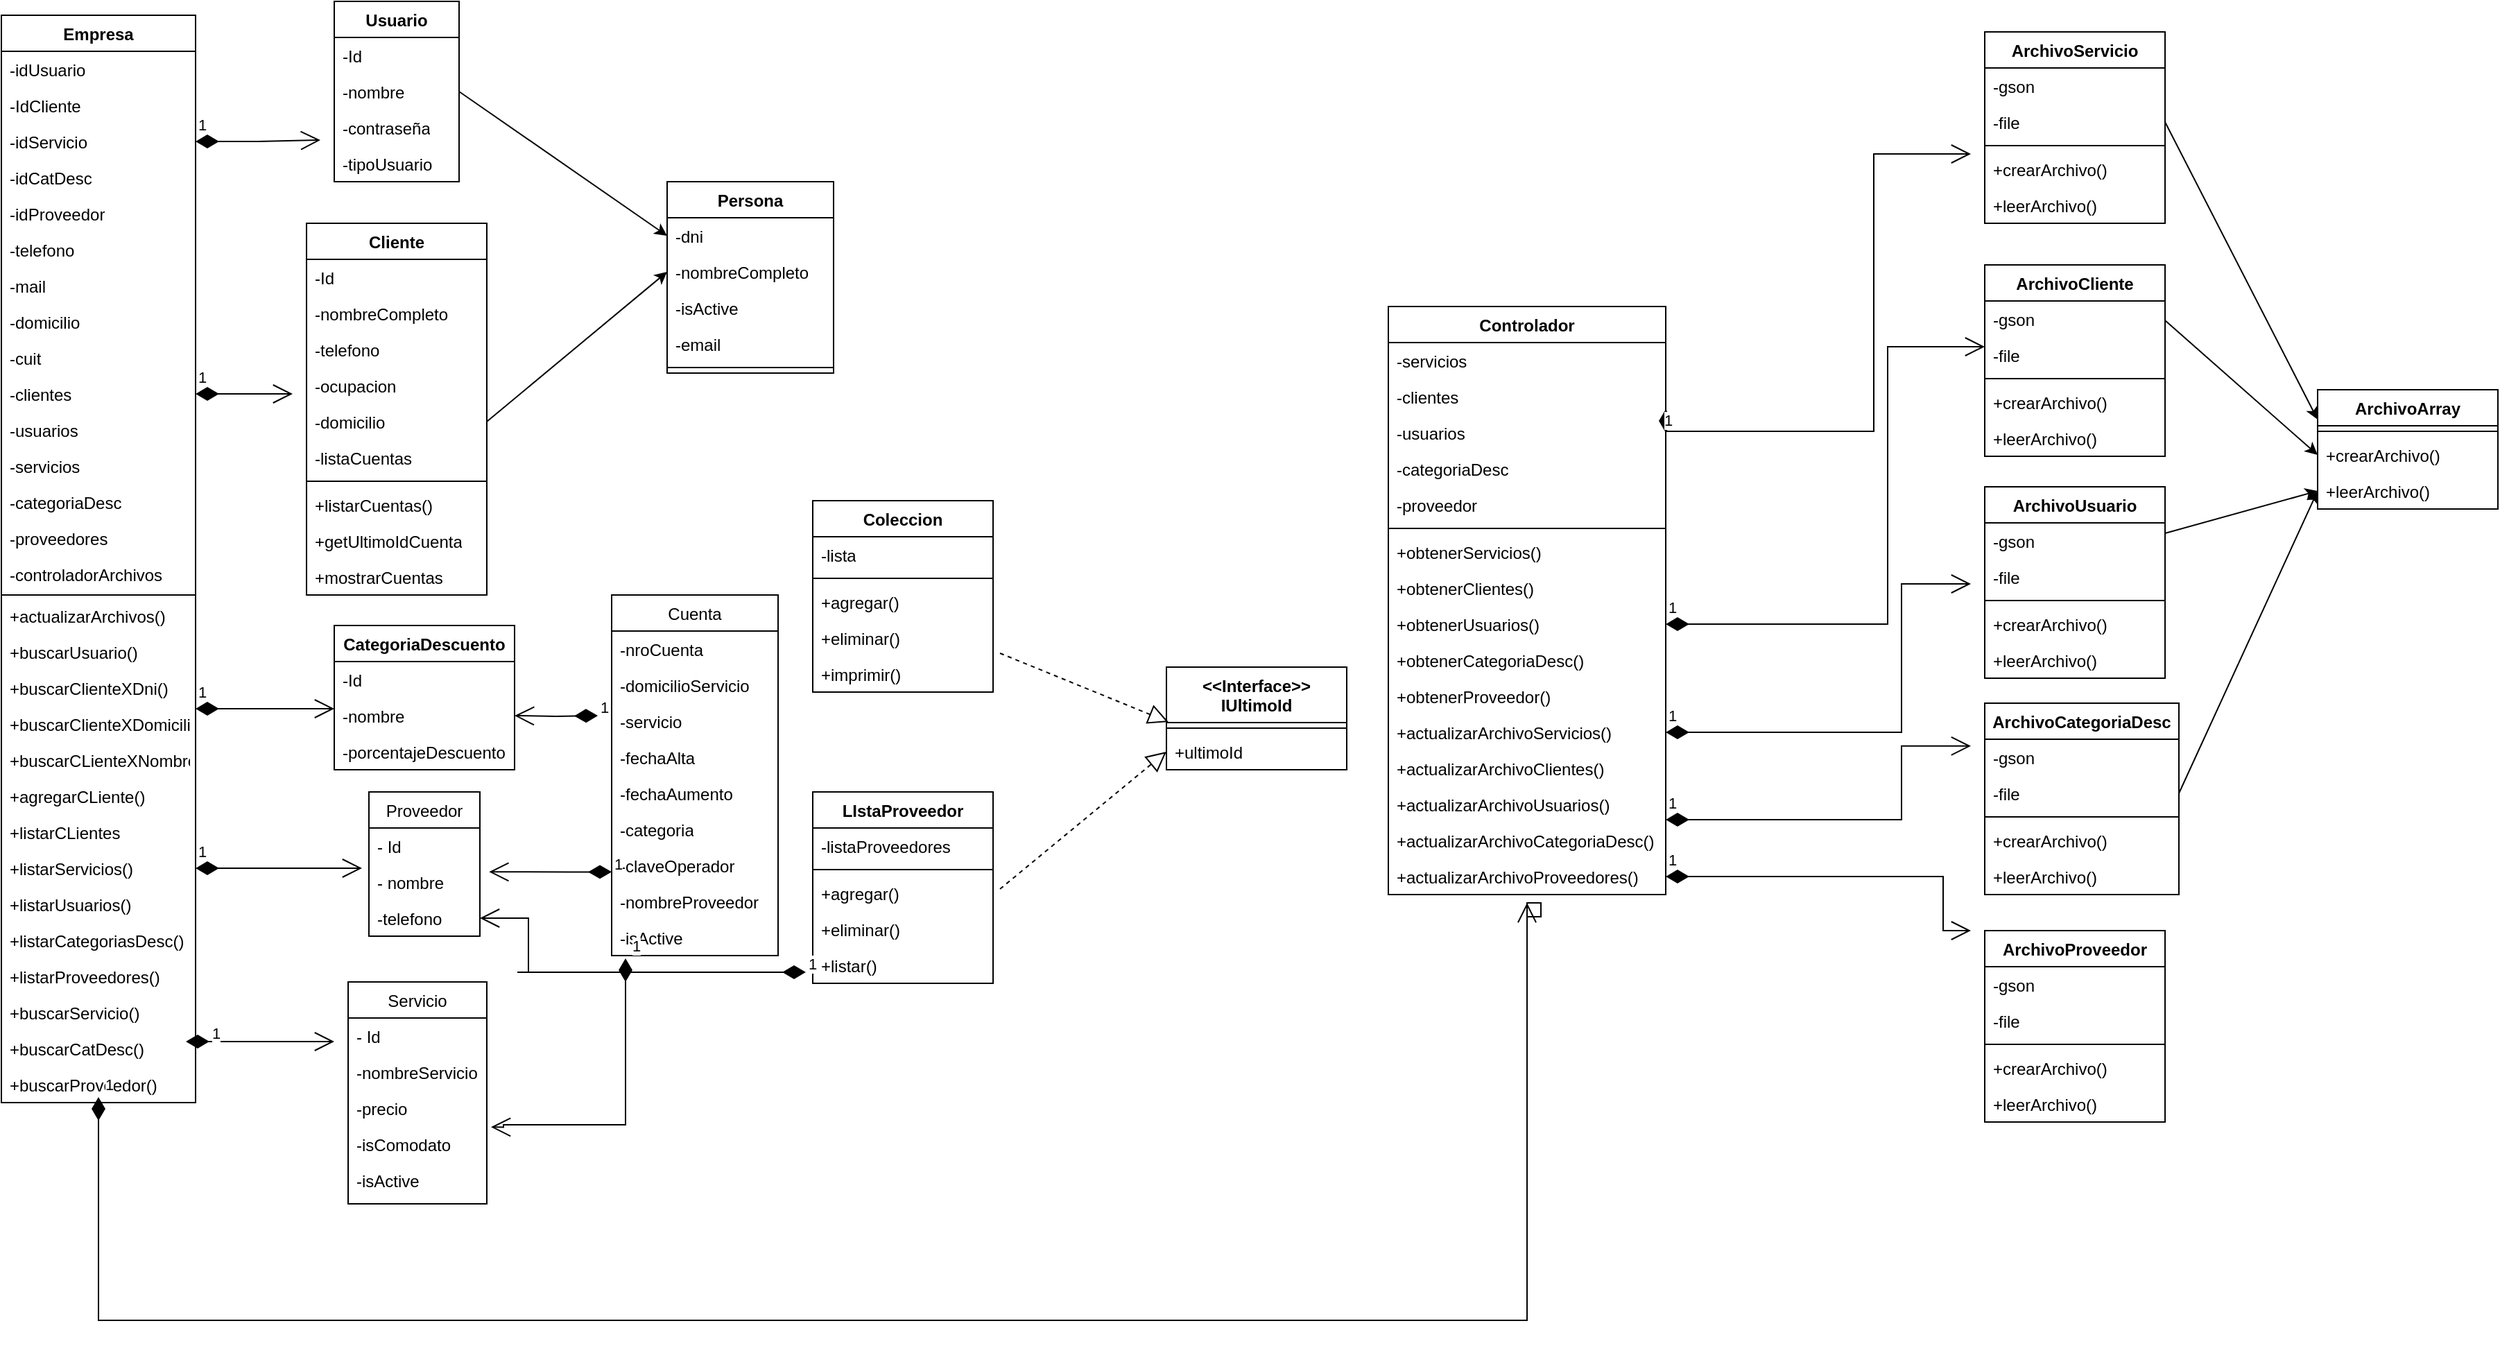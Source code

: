 <mxfile version="21.5.0" type="device">
  <diagram id="C5RBs43oDa-KdzZeNtuy" name="Page-1">
    <mxGraphModel dx="1588" dy="940" grid="1" gridSize="10" guides="1" tooltips="1" connect="1" arrows="1" fold="1" page="1" pageScale="1" pageWidth="100000" pageHeight="100000" math="0" shadow="0">
      <root>
        <mxCell id="WIyWlLk6GJQsqaUBKTNV-0" />
        <mxCell id="WIyWlLk6GJQsqaUBKTNV-1" parent="WIyWlLk6GJQsqaUBKTNV-0" />
        <mxCell id="zkfFHV4jXpPFQw0GAbJ--6" value="Cuenta" style="swimlane;fontStyle=0;align=center;verticalAlign=top;childLayout=stackLayout;horizontal=1;startSize=26;horizontalStack=0;resizeParent=1;resizeLast=0;collapsible=1;marginBottom=0;rounded=0;shadow=0;strokeWidth=1;" parent="WIyWlLk6GJQsqaUBKTNV-1" vertex="1">
          <mxGeometry x="540" y="448" width="120" height="260" as="geometry">
            <mxRectangle x="130" y="380" width="160" height="26" as="alternateBounds" />
          </mxGeometry>
        </mxCell>
        <mxCell id="nLyu0IKjiBoX-47Ij_ay-28" value="-nroCuenta" style="text;strokeColor=none;fillColor=none;align=left;verticalAlign=top;spacingLeft=4;spacingRight=4;overflow=hidden;rotatable=0;points=[[0,0.5],[1,0.5]];portConstraint=eastwest;whiteSpace=wrap;html=1;" parent="zkfFHV4jXpPFQw0GAbJ--6" vertex="1">
          <mxGeometry y="26" width="120" height="26" as="geometry" />
        </mxCell>
        <mxCell id="nLyu0IKjiBoX-47Ij_ay-29" value="-domicilioServicio" style="text;strokeColor=none;fillColor=none;align=left;verticalAlign=top;spacingLeft=4;spacingRight=4;overflow=hidden;rotatable=0;points=[[0,0.5],[1,0.5]];portConstraint=eastwest;whiteSpace=wrap;html=1;" parent="zkfFHV4jXpPFQw0GAbJ--6" vertex="1">
          <mxGeometry y="52" width="120" height="26" as="geometry" />
        </mxCell>
        <mxCell id="nLyu0IKjiBoX-47Ij_ay-30" value="-servicio" style="text;strokeColor=none;fillColor=none;align=left;verticalAlign=top;spacingLeft=4;spacingRight=4;overflow=hidden;rotatable=0;points=[[0,0.5],[1,0.5]];portConstraint=eastwest;whiteSpace=wrap;html=1;" parent="zkfFHV4jXpPFQw0GAbJ--6" vertex="1">
          <mxGeometry y="78" width="120" height="26" as="geometry" />
        </mxCell>
        <mxCell id="nLyu0IKjiBoX-47Ij_ay-32" value="-fechaAlta" style="text;strokeColor=none;fillColor=none;align=left;verticalAlign=top;spacingLeft=4;spacingRight=4;overflow=hidden;rotatable=0;points=[[0,0.5],[1,0.5]];portConstraint=eastwest;whiteSpace=wrap;html=1;" parent="zkfFHV4jXpPFQw0GAbJ--6" vertex="1">
          <mxGeometry y="104" width="120" height="26" as="geometry" />
        </mxCell>
        <mxCell id="nLyu0IKjiBoX-47Ij_ay-33" value="-fechaAumento" style="text;strokeColor=none;fillColor=none;align=left;verticalAlign=top;spacingLeft=4;spacingRight=4;overflow=hidden;rotatable=0;points=[[0,0.5],[1,0.5]];portConstraint=eastwest;whiteSpace=wrap;html=1;" parent="zkfFHV4jXpPFQw0GAbJ--6" vertex="1">
          <mxGeometry y="130" width="120" height="26" as="geometry" />
        </mxCell>
        <mxCell id="pLPJWiWcFlM34R7BhoHA-52" value="-categoria" style="text;strokeColor=none;fillColor=none;align=left;verticalAlign=top;spacingLeft=4;spacingRight=4;overflow=hidden;rotatable=0;points=[[0,0.5],[1,0.5]];portConstraint=eastwest;whiteSpace=wrap;html=1;" parent="zkfFHV4jXpPFQw0GAbJ--6" vertex="1">
          <mxGeometry y="156" width="120" height="26" as="geometry" />
        </mxCell>
        <mxCell id="pLPJWiWcFlM34R7BhoHA-53" value="-claveOperador" style="text;strokeColor=none;fillColor=none;align=left;verticalAlign=top;spacingLeft=4;spacingRight=4;overflow=hidden;rotatable=0;points=[[0,0.5],[1,0.5]];portConstraint=eastwest;whiteSpace=wrap;html=1;" parent="zkfFHV4jXpPFQw0GAbJ--6" vertex="1">
          <mxGeometry y="182" width="120" height="26" as="geometry" />
        </mxCell>
        <mxCell id="pLPJWiWcFlM34R7BhoHA-54" value="-nombreProveedor" style="text;strokeColor=none;fillColor=none;align=left;verticalAlign=top;spacingLeft=4;spacingRight=4;overflow=hidden;rotatable=0;points=[[0,0.5],[1,0.5]];portConstraint=eastwest;whiteSpace=wrap;html=1;" parent="zkfFHV4jXpPFQw0GAbJ--6" vertex="1">
          <mxGeometry y="208" width="120" height="26" as="geometry" />
        </mxCell>
        <mxCell id="pLPJWiWcFlM34R7BhoHA-55" value="-isActive" style="text;strokeColor=none;fillColor=none;align=left;verticalAlign=top;spacingLeft=4;spacingRight=4;overflow=hidden;rotatable=0;points=[[0,0.5],[1,0.5]];portConstraint=eastwest;whiteSpace=wrap;html=1;" parent="zkfFHV4jXpPFQw0GAbJ--6" vertex="1">
          <mxGeometry y="234" width="120" height="26" as="geometry" />
        </mxCell>
        <mxCell id="zkfFHV4jXpPFQw0GAbJ--13" value="Proveedor" style="swimlane;fontStyle=0;align=center;verticalAlign=top;childLayout=stackLayout;horizontal=1;startSize=26;horizontalStack=0;resizeParent=1;resizeLast=0;collapsible=1;marginBottom=0;rounded=0;shadow=0;strokeWidth=1;" parent="WIyWlLk6GJQsqaUBKTNV-1" vertex="1">
          <mxGeometry x="365" y="590" width="80" height="104" as="geometry">
            <mxRectangle x="170" y="220" width="170" height="26" as="alternateBounds" />
          </mxGeometry>
        </mxCell>
        <mxCell id="nLyu0IKjiBoX-47Ij_ay-50" value="- Id" style="text;strokeColor=none;fillColor=none;align=left;verticalAlign=top;spacingLeft=4;spacingRight=4;overflow=hidden;rotatable=0;points=[[0,0.5],[1,0.5]];portConstraint=eastwest;whiteSpace=wrap;html=1;" parent="zkfFHV4jXpPFQw0GAbJ--13" vertex="1">
          <mxGeometry y="26" width="80" height="26" as="geometry" />
        </mxCell>
        <mxCell id="nLyu0IKjiBoX-47Ij_ay-51" value="- nombre" style="text;strokeColor=none;fillColor=none;align=left;verticalAlign=top;spacingLeft=4;spacingRight=4;overflow=hidden;rotatable=0;points=[[0,0.5],[1,0.5]];portConstraint=eastwest;whiteSpace=wrap;html=1;" parent="zkfFHV4jXpPFQw0GAbJ--13" vertex="1">
          <mxGeometry y="52" width="80" height="26" as="geometry" />
        </mxCell>
        <mxCell id="nLyu0IKjiBoX-47Ij_ay-52" value="-telefono" style="text;strokeColor=none;fillColor=none;align=left;verticalAlign=top;spacingLeft=4;spacingRight=4;overflow=hidden;rotatable=0;points=[[0,0.5],[1,0.5]];portConstraint=eastwest;whiteSpace=wrap;html=1;" parent="zkfFHV4jXpPFQw0GAbJ--13" vertex="1">
          <mxGeometry y="78" width="80" height="26" as="geometry" />
        </mxCell>
        <mxCell id="nLyu0IKjiBoX-47Ij_ay-17" value="Persona" style="swimlane;fontStyle=1;align=center;verticalAlign=top;childLayout=stackLayout;horizontal=1;startSize=26;horizontalStack=0;resizeParent=1;resizeParentMax=0;resizeLast=0;collapsible=1;marginBottom=0;whiteSpace=wrap;html=1;" parent="WIyWlLk6GJQsqaUBKTNV-1" vertex="1">
          <mxGeometry x="580" y="150" width="120" height="138" as="geometry" />
        </mxCell>
        <mxCell id="nLyu0IKjiBoX-47Ij_ay-18" value="-dni" style="text;strokeColor=none;fillColor=none;align=left;verticalAlign=top;spacingLeft=4;spacingRight=4;overflow=hidden;rotatable=0;points=[[0,0.5],[1,0.5]];portConstraint=eastwest;whiteSpace=wrap;html=1;" parent="nLyu0IKjiBoX-47Ij_ay-17" vertex="1">
          <mxGeometry y="26" width="120" height="26" as="geometry" />
        </mxCell>
        <mxCell id="nLyu0IKjiBoX-47Ij_ay-27" value="-nombreCompleto" style="text;strokeColor=none;fillColor=none;align=left;verticalAlign=top;spacingLeft=4;spacingRight=4;overflow=hidden;rotatable=0;points=[[0,0.5],[1,0.5]];portConstraint=eastwest;whiteSpace=wrap;html=1;" parent="nLyu0IKjiBoX-47Ij_ay-17" vertex="1">
          <mxGeometry y="52" width="120" height="26" as="geometry" />
        </mxCell>
        <mxCell id="nLyu0IKjiBoX-47Ij_ay-21" value="-isActive" style="text;strokeColor=none;fillColor=none;align=left;verticalAlign=top;spacingLeft=4;spacingRight=4;overflow=hidden;rotatable=0;points=[[0,0.5],[1,0.5]];portConstraint=eastwest;whiteSpace=wrap;html=1;" parent="nLyu0IKjiBoX-47Ij_ay-17" vertex="1">
          <mxGeometry y="78" width="120" height="26" as="geometry" />
        </mxCell>
        <mxCell id="nLyu0IKjiBoX-47Ij_ay-22" value="-email" style="text;strokeColor=none;fillColor=none;align=left;verticalAlign=top;spacingLeft=4;spacingRight=4;overflow=hidden;rotatable=0;points=[[0,0.5],[1,0.5]];portConstraint=eastwest;whiteSpace=wrap;html=1;" parent="nLyu0IKjiBoX-47Ij_ay-17" vertex="1">
          <mxGeometry y="104" width="120" height="26" as="geometry" />
        </mxCell>
        <mxCell id="nLyu0IKjiBoX-47Ij_ay-19" value="" style="line;strokeWidth=1;fillColor=none;align=left;verticalAlign=middle;spacingTop=-1;spacingLeft=3;spacingRight=3;rotatable=0;labelPosition=right;points=[];portConstraint=eastwest;strokeColor=inherit;" parent="nLyu0IKjiBoX-47Ij_ay-17" vertex="1">
          <mxGeometry y="130" width="120" height="8" as="geometry" />
        </mxCell>
        <mxCell id="nLyu0IKjiBoX-47Ij_ay-54" value="Empresa" style="swimlane;fontStyle=1;align=center;verticalAlign=top;childLayout=stackLayout;horizontal=1;startSize=26;horizontalStack=0;resizeParent=1;resizeParentMax=0;resizeLast=0;collapsible=1;marginBottom=0;whiteSpace=wrap;html=1;" parent="WIyWlLk6GJQsqaUBKTNV-1" vertex="1">
          <mxGeometry x="100" y="30" width="140" height="784" as="geometry" />
        </mxCell>
        <mxCell id="nLyu0IKjiBoX-47Ij_ay-55" value="-idUsuario" style="text;strokeColor=none;fillColor=none;align=left;verticalAlign=top;spacingLeft=4;spacingRight=4;overflow=hidden;rotatable=0;points=[[0,0.5],[1,0.5]];portConstraint=eastwest;whiteSpace=wrap;html=1;" parent="nLyu0IKjiBoX-47Ij_ay-54" vertex="1">
          <mxGeometry y="26" width="140" height="26" as="geometry" />
        </mxCell>
        <mxCell id="nLyu0IKjiBoX-47Ij_ay-57" value="-IdCliente" style="text;strokeColor=none;fillColor=none;align=left;verticalAlign=top;spacingLeft=4;spacingRight=4;overflow=hidden;rotatable=0;points=[[0,0.5],[1,0.5]];portConstraint=eastwest;whiteSpace=wrap;html=1;" parent="nLyu0IKjiBoX-47Ij_ay-54" vertex="1">
          <mxGeometry y="52" width="140" height="26" as="geometry" />
        </mxCell>
        <mxCell id="nLyu0IKjiBoX-47Ij_ay-58" value="-idServicio" style="text;strokeColor=none;fillColor=none;align=left;verticalAlign=top;spacingLeft=4;spacingRight=4;overflow=hidden;rotatable=0;points=[[0,0.5],[1,0.5]];portConstraint=eastwest;whiteSpace=wrap;html=1;" parent="nLyu0IKjiBoX-47Ij_ay-54" vertex="1">
          <mxGeometry y="78" width="140" height="26" as="geometry" />
        </mxCell>
        <mxCell id="nLyu0IKjiBoX-47Ij_ay-60" value="-idCatDesc" style="text;strokeColor=none;fillColor=none;align=left;verticalAlign=top;spacingLeft=4;spacingRight=4;overflow=hidden;rotatable=0;points=[[0,0.5],[1,0.5]];portConstraint=eastwest;whiteSpace=wrap;html=1;" parent="nLyu0IKjiBoX-47Ij_ay-54" vertex="1">
          <mxGeometry y="104" width="140" height="26" as="geometry" />
        </mxCell>
        <mxCell id="nLyu0IKjiBoX-47Ij_ay-61" value="-idProveedor" style="text;strokeColor=none;fillColor=none;align=left;verticalAlign=top;spacingLeft=4;spacingRight=4;overflow=hidden;rotatable=0;points=[[0,0.5],[1,0.5]];portConstraint=eastwest;whiteSpace=wrap;html=1;" parent="nLyu0IKjiBoX-47Ij_ay-54" vertex="1">
          <mxGeometry y="130" width="140" height="26" as="geometry" />
        </mxCell>
        <mxCell id="pLPJWiWcFlM34R7BhoHA-1" value="-telefono" style="text;strokeColor=none;fillColor=none;align=left;verticalAlign=top;spacingLeft=4;spacingRight=4;overflow=hidden;rotatable=0;points=[[0,0.5],[1,0.5]];portConstraint=eastwest;whiteSpace=wrap;html=1;" parent="nLyu0IKjiBoX-47Ij_ay-54" vertex="1">
          <mxGeometry y="156" width="140" height="26" as="geometry" />
        </mxCell>
        <mxCell id="pLPJWiWcFlM34R7BhoHA-2" value="-mail" style="text;strokeColor=none;fillColor=none;align=left;verticalAlign=top;spacingLeft=4;spacingRight=4;overflow=hidden;rotatable=0;points=[[0,0.5],[1,0.5]];portConstraint=eastwest;whiteSpace=wrap;html=1;" parent="nLyu0IKjiBoX-47Ij_ay-54" vertex="1">
          <mxGeometry y="182" width="140" height="26" as="geometry" />
        </mxCell>
        <mxCell id="pLPJWiWcFlM34R7BhoHA-3" value="-domicilio" style="text;strokeColor=none;fillColor=none;align=left;verticalAlign=top;spacingLeft=4;spacingRight=4;overflow=hidden;rotatable=0;points=[[0,0.5],[1,0.5]];portConstraint=eastwest;whiteSpace=wrap;html=1;" parent="nLyu0IKjiBoX-47Ij_ay-54" vertex="1">
          <mxGeometry y="208" width="140" height="26" as="geometry" />
        </mxCell>
        <mxCell id="pLPJWiWcFlM34R7BhoHA-4" value="-cuit" style="text;strokeColor=none;fillColor=none;align=left;verticalAlign=top;spacingLeft=4;spacingRight=4;overflow=hidden;rotatable=0;points=[[0,0.5],[1,0.5]];portConstraint=eastwest;whiteSpace=wrap;html=1;" parent="nLyu0IKjiBoX-47Ij_ay-54" vertex="1">
          <mxGeometry y="234" width="140" height="26" as="geometry" />
        </mxCell>
        <mxCell id="pLPJWiWcFlM34R7BhoHA-5" value="-clientes" style="text;strokeColor=none;fillColor=none;align=left;verticalAlign=top;spacingLeft=4;spacingRight=4;overflow=hidden;rotatable=0;points=[[0,0.5],[1,0.5]];portConstraint=eastwest;whiteSpace=wrap;html=1;" parent="nLyu0IKjiBoX-47Ij_ay-54" vertex="1">
          <mxGeometry y="260" width="140" height="26" as="geometry" />
        </mxCell>
        <mxCell id="pLPJWiWcFlM34R7BhoHA-6" value="-usuarios" style="text;strokeColor=none;fillColor=none;align=left;verticalAlign=top;spacingLeft=4;spacingRight=4;overflow=hidden;rotatable=0;points=[[0,0.5],[1,0.5]];portConstraint=eastwest;whiteSpace=wrap;html=1;" parent="nLyu0IKjiBoX-47Ij_ay-54" vertex="1">
          <mxGeometry y="286" width="140" height="26" as="geometry" />
        </mxCell>
        <mxCell id="pLPJWiWcFlM34R7BhoHA-7" value="-servicios" style="text;strokeColor=none;fillColor=none;align=left;verticalAlign=top;spacingLeft=4;spacingRight=4;overflow=hidden;rotatable=0;points=[[0,0.5],[1,0.5]];portConstraint=eastwest;whiteSpace=wrap;html=1;" parent="nLyu0IKjiBoX-47Ij_ay-54" vertex="1">
          <mxGeometry y="312" width="140" height="26" as="geometry" />
        </mxCell>
        <mxCell id="pLPJWiWcFlM34R7BhoHA-8" value="-categoriaDesc" style="text;strokeColor=none;fillColor=none;align=left;verticalAlign=top;spacingLeft=4;spacingRight=4;overflow=hidden;rotatable=0;points=[[0,0.5],[1,0.5]];portConstraint=eastwest;whiteSpace=wrap;html=1;" parent="nLyu0IKjiBoX-47Ij_ay-54" vertex="1">
          <mxGeometry y="338" width="140" height="26" as="geometry" />
        </mxCell>
        <mxCell id="pLPJWiWcFlM34R7BhoHA-9" value="-proveedores" style="text;strokeColor=none;fillColor=none;align=left;verticalAlign=top;spacingLeft=4;spacingRight=4;overflow=hidden;rotatable=0;points=[[0,0.5],[1,0.5]];portConstraint=eastwest;whiteSpace=wrap;html=1;" parent="nLyu0IKjiBoX-47Ij_ay-54" vertex="1">
          <mxGeometry y="364" width="140" height="26" as="geometry" />
        </mxCell>
        <mxCell id="pLPJWiWcFlM34R7BhoHA-10" value="-controladorArchivos" style="text;strokeColor=none;fillColor=none;align=left;verticalAlign=top;spacingLeft=4;spacingRight=4;overflow=hidden;rotatable=0;points=[[0,0.5],[1,0.5]];portConstraint=eastwest;whiteSpace=wrap;html=1;" parent="nLyu0IKjiBoX-47Ij_ay-54" vertex="1">
          <mxGeometry y="390" width="140" height="26" as="geometry" />
        </mxCell>
        <mxCell id="nLyu0IKjiBoX-47Ij_ay-63" value="" style="line;strokeWidth=1;fillColor=none;align=left;verticalAlign=middle;spacingTop=-1;spacingLeft=3;spacingRight=3;rotatable=0;labelPosition=right;points=[];portConstraint=eastwest;strokeColor=inherit;" parent="nLyu0IKjiBoX-47Ij_ay-54" vertex="1">
          <mxGeometry y="416" width="140" height="4" as="geometry" />
        </mxCell>
        <mxCell id="nLyu0IKjiBoX-47Ij_ay-64" value="+actualizarArchivos()" style="text;strokeColor=none;fillColor=none;align=left;verticalAlign=top;spacingLeft=4;spacingRight=4;overflow=hidden;rotatable=0;points=[[0,0.5],[1,0.5]];portConstraint=eastwest;whiteSpace=wrap;html=1;" parent="nLyu0IKjiBoX-47Ij_ay-54" vertex="1">
          <mxGeometry y="420" width="140" height="26" as="geometry" />
        </mxCell>
        <mxCell id="pLPJWiWcFlM34R7BhoHA-11" value="+buscarUsuario()" style="text;strokeColor=none;fillColor=none;align=left;verticalAlign=top;spacingLeft=4;spacingRight=4;overflow=hidden;rotatable=0;points=[[0,0.5],[1,0.5]];portConstraint=eastwest;whiteSpace=wrap;html=1;" parent="nLyu0IKjiBoX-47Ij_ay-54" vertex="1">
          <mxGeometry y="446" width="140" height="26" as="geometry" />
        </mxCell>
        <mxCell id="pLPJWiWcFlM34R7BhoHA-12" value="+buscarClienteXDni()" style="text;strokeColor=none;fillColor=none;align=left;verticalAlign=top;spacingLeft=4;spacingRight=4;overflow=hidden;rotatable=0;points=[[0,0.5],[1,0.5]];portConstraint=eastwest;whiteSpace=wrap;html=1;" parent="nLyu0IKjiBoX-47Ij_ay-54" vertex="1">
          <mxGeometry y="472" width="140" height="26" as="geometry" />
        </mxCell>
        <mxCell id="pLPJWiWcFlM34R7BhoHA-13" value="+buscarClienteXDomicilio()" style="text;strokeColor=none;fillColor=none;align=left;verticalAlign=top;spacingLeft=4;spacingRight=4;overflow=hidden;rotatable=0;points=[[0,0.5],[1,0.5]];portConstraint=eastwest;whiteSpace=wrap;html=1;" parent="nLyu0IKjiBoX-47Ij_ay-54" vertex="1">
          <mxGeometry y="498" width="140" height="26" as="geometry" />
        </mxCell>
        <mxCell id="pLPJWiWcFlM34R7BhoHA-14" value="+buscarCLienteXNombre()" style="text;strokeColor=none;fillColor=none;align=left;verticalAlign=top;spacingLeft=4;spacingRight=4;overflow=hidden;rotatable=0;points=[[0,0.5],[1,0.5]];portConstraint=eastwest;whiteSpace=wrap;html=1;" parent="nLyu0IKjiBoX-47Ij_ay-54" vertex="1">
          <mxGeometry y="524" width="140" height="26" as="geometry" />
        </mxCell>
        <mxCell id="pLPJWiWcFlM34R7BhoHA-15" value="+agregarCLiente()" style="text;strokeColor=none;fillColor=none;align=left;verticalAlign=top;spacingLeft=4;spacingRight=4;overflow=hidden;rotatable=0;points=[[0,0.5],[1,0.5]];portConstraint=eastwest;whiteSpace=wrap;html=1;" parent="nLyu0IKjiBoX-47Ij_ay-54" vertex="1">
          <mxGeometry y="550" width="140" height="26" as="geometry" />
        </mxCell>
        <mxCell id="pLPJWiWcFlM34R7BhoHA-16" value="+listarCLientes" style="text;strokeColor=none;fillColor=none;align=left;verticalAlign=top;spacingLeft=4;spacingRight=4;overflow=hidden;rotatable=0;points=[[0,0.5],[1,0.5]];portConstraint=eastwest;whiteSpace=wrap;html=1;" parent="nLyu0IKjiBoX-47Ij_ay-54" vertex="1">
          <mxGeometry y="576" width="140" height="26" as="geometry" />
        </mxCell>
        <mxCell id="pLPJWiWcFlM34R7BhoHA-17" value="+listarServicios()" style="text;strokeColor=none;fillColor=none;align=left;verticalAlign=top;spacingLeft=4;spacingRight=4;overflow=hidden;rotatable=0;points=[[0,0.5],[1,0.5]];portConstraint=eastwest;whiteSpace=wrap;html=1;" parent="nLyu0IKjiBoX-47Ij_ay-54" vertex="1">
          <mxGeometry y="602" width="140" height="26" as="geometry" />
        </mxCell>
        <mxCell id="pLPJWiWcFlM34R7BhoHA-18" value="+listarUsuarios()" style="text;strokeColor=none;fillColor=none;align=left;verticalAlign=top;spacingLeft=4;spacingRight=4;overflow=hidden;rotatable=0;points=[[0,0.5],[1,0.5]];portConstraint=eastwest;whiteSpace=wrap;html=1;" parent="nLyu0IKjiBoX-47Ij_ay-54" vertex="1">
          <mxGeometry y="628" width="140" height="26" as="geometry" />
        </mxCell>
        <mxCell id="pLPJWiWcFlM34R7BhoHA-19" value="+listarCategoriasDesc()" style="text;strokeColor=none;fillColor=none;align=left;verticalAlign=top;spacingLeft=4;spacingRight=4;overflow=hidden;rotatable=0;points=[[0,0.5],[1,0.5]];portConstraint=eastwest;whiteSpace=wrap;html=1;" parent="nLyu0IKjiBoX-47Ij_ay-54" vertex="1">
          <mxGeometry y="654" width="140" height="26" as="geometry" />
        </mxCell>
        <mxCell id="pLPJWiWcFlM34R7BhoHA-20" value="+listarProveedores()" style="text;strokeColor=none;fillColor=none;align=left;verticalAlign=top;spacingLeft=4;spacingRight=4;overflow=hidden;rotatable=0;points=[[0,0.5],[1,0.5]];portConstraint=eastwest;whiteSpace=wrap;html=1;" parent="nLyu0IKjiBoX-47Ij_ay-54" vertex="1">
          <mxGeometry y="680" width="140" height="26" as="geometry" />
        </mxCell>
        <mxCell id="pLPJWiWcFlM34R7BhoHA-21" value="+buscarServicio()" style="text;strokeColor=none;fillColor=none;align=left;verticalAlign=top;spacingLeft=4;spacingRight=4;overflow=hidden;rotatable=0;points=[[0,0.5],[1,0.5]];portConstraint=eastwest;whiteSpace=wrap;html=1;" parent="nLyu0IKjiBoX-47Ij_ay-54" vertex="1">
          <mxGeometry y="706" width="140" height="26" as="geometry" />
        </mxCell>
        <mxCell id="pLPJWiWcFlM34R7BhoHA-22" value="+buscarCatDesc()" style="text;strokeColor=none;fillColor=none;align=left;verticalAlign=top;spacingLeft=4;spacingRight=4;overflow=hidden;rotatable=0;points=[[0,0.5],[1,0.5]];portConstraint=eastwest;whiteSpace=wrap;html=1;" parent="nLyu0IKjiBoX-47Ij_ay-54" vertex="1">
          <mxGeometry y="732" width="140" height="26" as="geometry" />
        </mxCell>
        <mxCell id="pLPJWiWcFlM34R7BhoHA-23" value="+buscarProveedor()" style="text;strokeColor=none;fillColor=none;align=left;verticalAlign=top;spacingLeft=4;spacingRight=4;overflow=hidden;rotatable=0;points=[[0,0.5],[1,0.5]];portConstraint=eastwest;whiteSpace=wrap;html=1;" parent="nLyu0IKjiBoX-47Ij_ay-54" vertex="1">
          <mxGeometry y="758" width="140" height="26" as="geometry" />
        </mxCell>
        <mxCell id="nLyu0IKjiBoX-47Ij_ay-69" value="Servicio" style="swimlane;fontStyle=0;align=center;verticalAlign=top;childLayout=stackLayout;horizontal=1;startSize=26;horizontalStack=0;resizeParent=1;resizeLast=0;collapsible=1;marginBottom=0;rounded=0;shadow=0;strokeWidth=1;" parent="WIyWlLk6GJQsqaUBKTNV-1" vertex="1">
          <mxGeometry x="350" y="727" width="100" height="160" as="geometry">
            <mxRectangle x="170" y="220" width="170" height="26" as="alternateBounds" />
          </mxGeometry>
        </mxCell>
        <mxCell id="nLyu0IKjiBoX-47Ij_ay-70" value="- Id" style="text;strokeColor=none;fillColor=none;align=left;verticalAlign=top;spacingLeft=4;spacingRight=4;overflow=hidden;rotatable=0;points=[[0,0.5],[1,0.5]];portConstraint=eastwest;whiteSpace=wrap;html=1;" parent="nLyu0IKjiBoX-47Ij_ay-69" vertex="1">
          <mxGeometry y="26" width="100" height="26" as="geometry" />
        </mxCell>
        <mxCell id="nLyu0IKjiBoX-47Ij_ay-71" value="-nombreServicio" style="text;strokeColor=none;fillColor=none;align=left;verticalAlign=top;spacingLeft=4;spacingRight=4;overflow=hidden;rotatable=0;points=[[0,0.5],[1,0.5]];portConstraint=eastwest;whiteSpace=wrap;html=1;" parent="nLyu0IKjiBoX-47Ij_ay-69" vertex="1">
          <mxGeometry y="52" width="100" height="26" as="geometry" />
        </mxCell>
        <mxCell id="nLyu0IKjiBoX-47Ij_ay-72" value="-precio" style="text;strokeColor=none;fillColor=none;align=left;verticalAlign=top;spacingLeft=4;spacingRight=4;overflow=hidden;rotatable=0;points=[[0,0.5],[1,0.5]];portConstraint=eastwest;whiteSpace=wrap;html=1;" parent="nLyu0IKjiBoX-47Ij_ay-69" vertex="1">
          <mxGeometry y="78" width="100" height="26" as="geometry" />
        </mxCell>
        <mxCell id="nLyu0IKjiBoX-47Ij_ay-73" value="-isComodato" style="text;strokeColor=none;fillColor=none;align=left;verticalAlign=top;spacingLeft=4;spacingRight=4;overflow=hidden;rotatable=0;points=[[0,0.5],[1,0.5]];portConstraint=eastwest;whiteSpace=wrap;html=1;" parent="nLyu0IKjiBoX-47Ij_ay-69" vertex="1">
          <mxGeometry y="104" width="100" height="26" as="geometry" />
        </mxCell>
        <mxCell id="nLyu0IKjiBoX-47Ij_ay-82" value="-isActive" style="text;strokeColor=none;fillColor=none;align=left;verticalAlign=top;spacingLeft=4;spacingRight=4;overflow=hidden;rotatable=0;points=[[0,0.5],[1,0.5]];portConstraint=eastwest;whiteSpace=wrap;html=1;" parent="nLyu0IKjiBoX-47Ij_ay-69" vertex="1">
          <mxGeometry y="130" width="100" height="26" as="geometry" />
        </mxCell>
        <mxCell id="pLPJWiWcFlM34R7BhoHA-26" value="Cliente" style="swimlane;fontStyle=1;align=center;verticalAlign=top;childLayout=stackLayout;horizontal=1;startSize=26;horizontalStack=0;resizeParent=1;resizeParentMax=0;resizeLast=0;collapsible=1;marginBottom=0;whiteSpace=wrap;html=1;" parent="WIyWlLk6GJQsqaUBKTNV-1" vertex="1">
          <mxGeometry x="320" y="180" width="130" height="268" as="geometry" />
        </mxCell>
        <mxCell id="pLPJWiWcFlM34R7BhoHA-27" value="-Id" style="text;strokeColor=none;fillColor=none;align=left;verticalAlign=top;spacingLeft=4;spacingRight=4;overflow=hidden;rotatable=0;points=[[0,0.5],[1,0.5]];portConstraint=eastwest;whiteSpace=wrap;html=1;" parent="pLPJWiWcFlM34R7BhoHA-26" vertex="1">
          <mxGeometry y="26" width="130" height="26" as="geometry" />
        </mxCell>
        <mxCell id="pLPJWiWcFlM34R7BhoHA-28" value="-nombreCompleto" style="text;strokeColor=none;fillColor=none;align=left;verticalAlign=top;spacingLeft=4;spacingRight=4;overflow=hidden;rotatable=0;points=[[0,0.5],[1,0.5]];portConstraint=eastwest;whiteSpace=wrap;html=1;" parent="pLPJWiWcFlM34R7BhoHA-26" vertex="1">
          <mxGeometry y="52" width="130" height="26" as="geometry" />
        </mxCell>
        <mxCell id="pLPJWiWcFlM34R7BhoHA-29" value="-telefono" style="text;strokeColor=none;fillColor=none;align=left;verticalAlign=top;spacingLeft=4;spacingRight=4;overflow=hidden;rotatable=0;points=[[0,0.5],[1,0.5]];portConstraint=eastwest;whiteSpace=wrap;html=1;" parent="pLPJWiWcFlM34R7BhoHA-26" vertex="1">
          <mxGeometry y="78" width="130" height="26" as="geometry" />
        </mxCell>
        <mxCell id="pLPJWiWcFlM34R7BhoHA-30" value="-ocupacion" style="text;strokeColor=none;fillColor=none;align=left;verticalAlign=top;spacingLeft=4;spacingRight=4;overflow=hidden;rotatable=0;points=[[0,0.5],[1,0.5]];portConstraint=eastwest;whiteSpace=wrap;html=1;" parent="pLPJWiWcFlM34R7BhoHA-26" vertex="1">
          <mxGeometry y="104" width="130" height="26" as="geometry" />
        </mxCell>
        <mxCell id="pLPJWiWcFlM34R7BhoHA-31" value="-domicilio" style="text;strokeColor=none;fillColor=none;align=left;verticalAlign=top;spacingLeft=4;spacingRight=4;overflow=hidden;rotatable=0;points=[[0,0.5],[1,0.5]];portConstraint=eastwest;whiteSpace=wrap;html=1;" parent="pLPJWiWcFlM34R7BhoHA-26" vertex="1">
          <mxGeometry y="130" width="130" height="26" as="geometry" />
        </mxCell>
        <mxCell id="pLPJWiWcFlM34R7BhoHA-32" value="-listaCuentas" style="text;strokeColor=none;fillColor=none;align=left;verticalAlign=top;spacingLeft=4;spacingRight=4;overflow=hidden;rotatable=0;points=[[0,0.5],[1,0.5]];portConstraint=eastwest;whiteSpace=wrap;html=1;" parent="pLPJWiWcFlM34R7BhoHA-26" vertex="1">
          <mxGeometry y="156" width="130" height="26" as="geometry" />
        </mxCell>
        <mxCell id="pLPJWiWcFlM34R7BhoHA-36" value="" style="line;strokeWidth=1;fillColor=none;align=left;verticalAlign=middle;spacingTop=-1;spacingLeft=3;spacingRight=3;rotatable=0;labelPosition=right;points=[];portConstraint=eastwest;strokeColor=inherit;" parent="pLPJWiWcFlM34R7BhoHA-26" vertex="1">
          <mxGeometry y="182" width="130" height="8" as="geometry" />
        </mxCell>
        <mxCell id="pLPJWiWcFlM34R7BhoHA-37" value="+listarCuentas()" style="text;strokeColor=none;fillColor=none;align=left;verticalAlign=top;spacingLeft=4;spacingRight=4;overflow=hidden;rotatable=0;points=[[0,0.5],[1,0.5]];portConstraint=eastwest;whiteSpace=wrap;html=1;" parent="pLPJWiWcFlM34R7BhoHA-26" vertex="1">
          <mxGeometry y="190" width="130" height="26" as="geometry" />
        </mxCell>
        <mxCell id="pLPJWiWcFlM34R7BhoHA-38" value="+getUltimoIdCuenta" style="text;strokeColor=none;fillColor=none;align=left;verticalAlign=top;spacingLeft=4;spacingRight=4;overflow=hidden;rotatable=0;points=[[0,0.5],[1,0.5]];portConstraint=eastwest;whiteSpace=wrap;html=1;" parent="pLPJWiWcFlM34R7BhoHA-26" vertex="1">
          <mxGeometry y="216" width="130" height="26" as="geometry" />
        </mxCell>
        <mxCell id="pLPJWiWcFlM34R7BhoHA-39" value="+mostrarCuentas" style="text;strokeColor=none;fillColor=none;align=left;verticalAlign=top;spacingLeft=4;spacingRight=4;overflow=hidden;rotatable=0;points=[[0,0.5],[1,0.5]];portConstraint=eastwest;whiteSpace=wrap;html=1;" parent="pLPJWiWcFlM34R7BhoHA-26" vertex="1">
          <mxGeometry y="242" width="130" height="26" as="geometry" />
        </mxCell>
        <mxCell id="pLPJWiWcFlM34R7BhoHA-41" value="Usuario" style="swimlane;fontStyle=1;align=center;verticalAlign=top;childLayout=stackLayout;horizontal=1;startSize=26;horizontalStack=0;resizeParent=1;resizeParentMax=0;resizeLast=0;collapsible=1;marginBottom=0;whiteSpace=wrap;html=1;" parent="WIyWlLk6GJQsqaUBKTNV-1" vertex="1">
          <mxGeometry x="340" y="20" width="90" height="130" as="geometry" />
        </mxCell>
        <mxCell id="pLPJWiWcFlM34R7BhoHA-42" value="-Id" style="text;strokeColor=none;fillColor=none;align=left;verticalAlign=top;spacingLeft=4;spacingRight=4;overflow=hidden;rotatable=0;points=[[0,0.5],[1,0.5]];portConstraint=eastwest;whiteSpace=wrap;html=1;" parent="pLPJWiWcFlM34R7BhoHA-41" vertex="1">
          <mxGeometry y="26" width="90" height="26" as="geometry" />
        </mxCell>
        <mxCell id="pLPJWiWcFlM34R7BhoHA-43" value="-nombre" style="text;strokeColor=none;fillColor=none;align=left;verticalAlign=top;spacingLeft=4;spacingRight=4;overflow=hidden;rotatable=0;points=[[0,0.5],[1,0.5]];portConstraint=eastwest;whiteSpace=wrap;html=1;" parent="pLPJWiWcFlM34R7BhoHA-41" vertex="1">
          <mxGeometry y="52" width="90" height="26" as="geometry" />
        </mxCell>
        <mxCell id="pLPJWiWcFlM34R7BhoHA-44" value="-contraseña" style="text;strokeColor=none;fillColor=none;align=left;verticalAlign=top;spacingLeft=4;spacingRight=4;overflow=hidden;rotatable=0;points=[[0,0.5],[1,0.5]];portConstraint=eastwest;whiteSpace=wrap;html=1;" parent="pLPJWiWcFlM34R7BhoHA-41" vertex="1">
          <mxGeometry y="78" width="90" height="26" as="geometry" />
        </mxCell>
        <mxCell id="pLPJWiWcFlM34R7BhoHA-45" value="-tipoUsuario" style="text;strokeColor=none;fillColor=none;align=left;verticalAlign=top;spacingLeft=4;spacingRight=4;overflow=hidden;rotatable=0;points=[[0,0.5],[1,0.5]];portConstraint=eastwest;whiteSpace=wrap;html=1;" parent="pLPJWiWcFlM34R7BhoHA-41" vertex="1">
          <mxGeometry y="104" width="90" height="26" as="geometry" />
        </mxCell>
        <mxCell id="pLPJWiWcFlM34R7BhoHA-57" value="CategoriaDescuento" style="swimlane;fontStyle=1;align=center;verticalAlign=top;childLayout=stackLayout;horizontal=1;startSize=26;horizontalStack=0;resizeParent=1;resizeParentMax=0;resizeLast=0;collapsible=1;marginBottom=0;whiteSpace=wrap;html=1;" parent="WIyWlLk6GJQsqaUBKTNV-1" vertex="1">
          <mxGeometry x="340" y="470" width="130" height="104" as="geometry" />
        </mxCell>
        <mxCell id="pLPJWiWcFlM34R7BhoHA-58" value="-Id" style="text;strokeColor=none;fillColor=none;align=left;verticalAlign=top;spacingLeft=4;spacingRight=4;overflow=hidden;rotatable=0;points=[[0,0.5],[1,0.5]];portConstraint=eastwest;whiteSpace=wrap;html=1;" parent="pLPJWiWcFlM34R7BhoHA-57" vertex="1">
          <mxGeometry y="26" width="130" height="26" as="geometry" />
        </mxCell>
        <mxCell id="pLPJWiWcFlM34R7BhoHA-59" value="-nombre" style="text;strokeColor=none;fillColor=none;align=left;verticalAlign=top;spacingLeft=4;spacingRight=4;overflow=hidden;rotatable=0;points=[[0,0.5],[1,0.5]];portConstraint=eastwest;whiteSpace=wrap;html=1;" parent="pLPJWiWcFlM34R7BhoHA-57" vertex="1">
          <mxGeometry y="52" width="130" height="26" as="geometry" />
        </mxCell>
        <mxCell id="pLPJWiWcFlM34R7BhoHA-60" value="-porcentajeDescuento" style="text;strokeColor=none;fillColor=none;align=left;verticalAlign=top;spacingLeft=4;spacingRight=4;overflow=hidden;rotatable=0;points=[[0,0.5],[1,0.5]];portConstraint=eastwest;whiteSpace=wrap;html=1;" parent="pLPJWiWcFlM34R7BhoHA-57" vertex="1">
          <mxGeometry y="78" width="130" height="26" as="geometry" />
        </mxCell>
        <mxCell id="go3KdNB7fxWFYiRTEddW-12" value="Coleccion" style="swimlane;fontStyle=1;align=center;verticalAlign=top;childLayout=stackLayout;horizontal=1;startSize=26;horizontalStack=0;resizeParent=1;resizeParentMax=0;resizeLast=0;collapsible=1;marginBottom=0;whiteSpace=wrap;html=1;" parent="WIyWlLk6GJQsqaUBKTNV-1" vertex="1">
          <mxGeometry x="685" y="380" width="130" height="138" as="geometry" />
        </mxCell>
        <mxCell id="go3KdNB7fxWFYiRTEddW-13" value="-lista" style="text;strokeColor=none;fillColor=none;align=left;verticalAlign=top;spacingLeft=4;spacingRight=4;overflow=hidden;rotatable=0;points=[[0,0.5],[1,0.5]];portConstraint=eastwest;whiteSpace=wrap;html=1;" parent="go3KdNB7fxWFYiRTEddW-12" vertex="1">
          <mxGeometry y="26" width="130" height="26" as="geometry" />
        </mxCell>
        <mxCell id="go3KdNB7fxWFYiRTEddW-19" value="" style="line;strokeWidth=1;fillColor=none;align=left;verticalAlign=middle;spacingTop=-1;spacingLeft=3;spacingRight=3;rotatable=0;labelPosition=right;points=[];portConstraint=eastwest;strokeColor=inherit;" parent="go3KdNB7fxWFYiRTEddW-12" vertex="1">
          <mxGeometry y="52" width="130" height="8" as="geometry" />
        </mxCell>
        <mxCell id="go3KdNB7fxWFYiRTEddW-20" value="+agregar()" style="text;strokeColor=none;fillColor=none;align=left;verticalAlign=top;spacingLeft=4;spacingRight=4;overflow=hidden;rotatable=0;points=[[0,0.5],[1,0.5]];portConstraint=eastwest;whiteSpace=wrap;html=1;" parent="go3KdNB7fxWFYiRTEddW-12" vertex="1">
          <mxGeometry y="60" width="130" height="26" as="geometry" />
        </mxCell>
        <mxCell id="go3KdNB7fxWFYiRTEddW-21" value="+eliminar()" style="text;strokeColor=none;fillColor=none;align=left;verticalAlign=top;spacingLeft=4;spacingRight=4;overflow=hidden;rotatable=0;points=[[0,0.5],[1,0.5]];portConstraint=eastwest;whiteSpace=wrap;html=1;" parent="go3KdNB7fxWFYiRTEddW-12" vertex="1">
          <mxGeometry y="86" width="130" height="26" as="geometry" />
        </mxCell>
        <mxCell id="go3KdNB7fxWFYiRTEddW-22" value="+imprimir()" style="text;strokeColor=none;fillColor=none;align=left;verticalAlign=top;spacingLeft=4;spacingRight=4;overflow=hidden;rotatable=0;points=[[0,0.5],[1,0.5]];portConstraint=eastwest;whiteSpace=wrap;html=1;" parent="go3KdNB7fxWFYiRTEddW-12" vertex="1">
          <mxGeometry y="112" width="130" height="26" as="geometry" />
        </mxCell>
        <mxCell id="go3KdNB7fxWFYiRTEddW-23" value="LIstaProveedor" style="swimlane;fontStyle=1;align=center;verticalAlign=top;childLayout=stackLayout;horizontal=1;startSize=26;horizontalStack=0;resizeParent=1;resizeParentMax=0;resizeLast=0;collapsible=1;marginBottom=0;whiteSpace=wrap;html=1;" parent="WIyWlLk6GJQsqaUBKTNV-1" vertex="1">
          <mxGeometry x="685" y="590" width="130" height="138" as="geometry" />
        </mxCell>
        <mxCell id="go3KdNB7fxWFYiRTEddW-24" value="-listaProveedores" style="text;strokeColor=none;fillColor=none;align=left;verticalAlign=top;spacingLeft=4;spacingRight=4;overflow=hidden;rotatable=0;points=[[0,0.5],[1,0.5]];portConstraint=eastwest;whiteSpace=wrap;html=1;" parent="go3KdNB7fxWFYiRTEddW-23" vertex="1">
          <mxGeometry y="26" width="130" height="26" as="geometry" />
        </mxCell>
        <mxCell id="go3KdNB7fxWFYiRTEddW-25" value="" style="line;strokeWidth=1;fillColor=none;align=left;verticalAlign=middle;spacingTop=-1;spacingLeft=3;spacingRight=3;rotatable=0;labelPosition=right;points=[];portConstraint=eastwest;strokeColor=inherit;" parent="go3KdNB7fxWFYiRTEddW-23" vertex="1">
          <mxGeometry y="52" width="130" height="8" as="geometry" />
        </mxCell>
        <mxCell id="go3KdNB7fxWFYiRTEddW-26" value="+agregar()" style="text;strokeColor=none;fillColor=none;align=left;verticalAlign=top;spacingLeft=4;spacingRight=4;overflow=hidden;rotatable=0;points=[[0,0.5],[1,0.5]];portConstraint=eastwest;whiteSpace=wrap;html=1;" parent="go3KdNB7fxWFYiRTEddW-23" vertex="1">
          <mxGeometry y="60" width="130" height="26" as="geometry" />
        </mxCell>
        <mxCell id="go3KdNB7fxWFYiRTEddW-27" value="+eliminar()" style="text;strokeColor=none;fillColor=none;align=left;verticalAlign=top;spacingLeft=4;spacingRight=4;overflow=hidden;rotatable=0;points=[[0,0.5],[1,0.5]];portConstraint=eastwest;whiteSpace=wrap;html=1;" parent="go3KdNB7fxWFYiRTEddW-23" vertex="1">
          <mxGeometry y="86" width="130" height="26" as="geometry" />
        </mxCell>
        <mxCell id="go3KdNB7fxWFYiRTEddW-28" value="+listar()" style="text;strokeColor=none;fillColor=none;align=left;verticalAlign=top;spacingLeft=4;spacingRight=4;overflow=hidden;rotatable=0;points=[[0,0.5],[1,0.5]];portConstraint=eastwest;whiteSpace=wrap;html=1;" parent="go3KdNB7fxWFYiRTEddW-23" vertex="1">
          <mxGeometry y="112" width="130" height="26" as="geometry" />
        </mxCell>
        <mxCell id="go3KdNB7fxWFYiRTEddW-29" value="&amp;lt;&amp;lt;Interface&amp;gt;&amp;gt;&lt;br&gt;IUltimoId" style="swimlane;fontStyle=1;align=center;verticalAlign=top;childLayout=stackLayout;horizontal=1;startSize=40;horizontalStack=0;resizeParent=1;resizeParentMax=0;resizeLast=0;collapsible=1;marginBottom=0;whiteSpace=wrap;html=1;" parent="WIyWlLk6GJQsqaUBKTNV-1" vertex="1">
          <mxGeometry x="940" y="500" width="130" height="74" as="geometry" />
        </mxCell>
        <mxCell id="go3KdNB7fxWFYiRTEddW-31" value="" style="line;strokeWidth=1;fillColor=none;align=left;verticalAlign=middle;spacingTop=-1;spacingLeft=3;spacingRight=3;rotatable=0;labelPosition=right;points=[];portConstraint=eastwest;strokeColor=inherit;" parent="go3KdNB7fxWFYiRTEddW-29" vertex="1">
          <mxGeometry y="40" width="130" height="8" as="geometry" />
        </mxCell>
        <mxCell id="go3KdNB7fxWFYiRTEddW-32" value="+ultimoId" style="text;strokeColor=none;fillColor=none;align=left;verticalAlign=top;spacingLeft=4;spacingRight=4;overflow=hidden;rotatable=0;points=[[0,0.5],[1,0.5]];portConstraint=eastwest;whiteSpace=wrap;html=1;" parent="go3KdNB7fxWFYiRTEddW-29" vertex="1">
          <mxGeometry y="48" width="130" height="26" as="geometry" />
        </mxCell>
        <mxCell id="go3KdNB7fxWFYiRTEddW-35" value="Controlador" style="swimlane;fontStyle=1;align=center;verticalAlign=top;childLayout=stackLayout;horizontal=1;startSize=26;horizontalStack=0;resizeParent=1;resizeParentMax=0;resizeLast=0;collapsible=1;marginBottom=0;whiteSpace=wrap;html=1;" parent="WIyWlLk6GJQsqaUBKTNV-1" vertex="1">
          <mxGeometry x="1100" y="240" width="200" height="424" as="geometry" />
        </mxCell>
        <mxCell id="go3KdNB7fxWFYiRTEddW-36" value="-servicios" style="text;strokeColor=none;fillColor=none;align=left;verticalAlign=top;spacingLeft=4;spacingRight=4;overflow=hidden;rotatable=0;points=[[0,0.5],[1,0.5]];portConstraint=eastwest;whiteSpace=wrap;html=1;" parent="go3KdNB7fxWFYiRTEddW-35" vertex="1">
          <mxGeometry y="26" width="200" height="26" as="geometry" />
        </mxCell>
        <mxCell id="go3KdNB7fxWFYiRTEddW-37" value="-clientes" style="text;strokeColor=none;fillColor=none;align=left;verticalAlign=top;spacingLeft=4;spacingRight=4;overflow=hidden;rotatable=0;points=[[0,0.5],[1,0.5]];portConstraint=eastwest;whiteSpace=wrap;html=1;" parent="go3KdNB7fxWFYiRTEddW-35" vertex="1">
          <mxGeometry y="52" width="200" height="26" as="geometry" />
        </mxCell>
        <mxCell id="go3KdNB7fxWFYiRTEddW-38" value="-usuarios" style="text;strokeColor=none;fillColor=none;align=left;verticalAlign=top;spacingLeft=4;spacingRight=4;overflow=hidden;rotatable=0;points=[[0,0.5],[1,0.5]];portConstraint=eastwest;whiteSpace=wrap;html=1;" parent="go3KdNB7fxWFYiRTEddW-35" vertex="1">
          <mxGeometry y="78" width="200" height="26" as="geometry" />
        </mxCell>
        <mxCell id="go3KdNB7fxWFYiRTEddW-39" value="-categoriaDesc" style="text;strokeColor=none;fillColor=none;align=left;verticalAlign=top;spacingLeft=4;spacingRight=4;overflow=hidden;rotatable=0;points=[[0,0.5],[1,0.5]];portConstraint=eastwest;whiteSpace=wrap;html=1;" parent="go3KdNB7fxWFYiRTEddW-35" vertex="1">
          <mxGeometry y="104" width="200" height="26" as="geometry" />
        </mxCell>
        <mxCell id="go3KdNB7fxWFYiRTEddW-40" value="-proveedor" style="text;strokeColor=none;fillColor=none;align=left;verticalAlign=top;spacingLeft=4;spacingRight=4;overflow=hidden;rotatable=0;points=[[0,0.5],[1,0.5]];portConstraint=eastwest;whiteSpace=wrap;html=1;" parent="go3KdNB7fxWFYiRTEddW-35" vertex="1">
          <mxGeometry y="130" width="200" height="26" as="geometry" />
        </mxCell>
        <mxCell id="go3KdNB7fxWFYiRTEddW-42" value="" style="line;strokeWidth=1;fillColor=none;align=left;verticalAlign=middle;spacingTop=-1;spacingLeft=3;spacingRight=3;rotatable=0;labelPosition=right;points=[];portConstraint=eastwest;strokeColor=inherit;" parent="go3KdNB7fxWFYiRTEddW-35" vertex="1">
          <mxGeometry y="156" width="200" height="8" as="geometry" />
        </mxCell>
        <mxCell id="go3KdNB7fxWFYiRTEddW-43" value="+obtenerServicios()" style="text;strokeColor=none;fillColor=none;align=left;verticalAlign=top;spacingLeft=4;spacingRight=4;overflow=hidden;rotatable=0;points=[[0,0.5],[1,0.5]];portConstraint=eastwest;whiteSpace=wrap;html=1;" parent="go3KdNB7fxWFYiRTEddW-35" vertex="1">
          <mxGeometry y="164" width="200" height="26" as="geometry" />
        </mxCell>
        <mxCell id="go3KdNB7fxWFYiRTEddW-44" value="+obtenerClientes()" style="text;strokeColor=none;fillColor=none;align=left;verticalAlign=top;spacingLeft=4;spacingRight=4;overflow=hidden;rotatable=0;points=[[0,0.5],[1,0.5]];portConstraint=eastwest;whiteSpace=wrap;html=1;" parent="go3KdNB7fxWFYiRTEddW-35" vertex="1">
          <mxGeometry y="190" width="200" height="26" as="geometry" />
        </mxCell>
        <mxCell id="go3KdNB7fxWFYiRTEddW-45" value="+obtenerUsuarios()" style="text;strokeColor=none;fillColor=none;align=left;verticalAlign=top;spacingLeft=4;spacingRight=4;overflow=hidden;rotatable=0;points=[[0,0.5],[1,0.5]];portConstraint=eastwest;whiteSpace=wrap;html=1;" parent="go3KdNB7fxWFYiRTEddW-35" vertex="1">
          <mxGeometry y="216" width="200" height="26" as="geometry" />
        </mxCell>
        <mxCell id="go3KdNB7fxWFYiRTEddW-47" value="+obtenerCategoriaDesc()" style="text;strokeColor=none;fillColor=none;align=left;verticalAlign=top;spacingLeft=4;spacingRight=4;overflow=hidden;rotatable=0;points=[[0,0.5],[1,0.5]];portConstraint=eastwest;whiteSpace=wrap;html=1;" parent="go3KdNB7fxWFYiRTEddW-35" vertex="1">
          <mxGeometry y="242" width="200" height="26" as="geometry" />
        </mxCell>
        <mxCell id="go3KdNB7fxWFYiRTEddW-49" value="+obtenerProveedor()" style="text;strokeColor=none;fillColor=none;align=left;verticalAlign=top;spacingLeft=4;spacingRight=4;overflow=hidden;rotatable=0;points=[[0,0.5],[1,0.5]];portConstraint=eastwest;whiteSpace=wrap;html=1;" parent="go3KdNB7fxWFYiRTEddW-35" vertex="1">
          <mxGeometry y="268" width="200" height="26" as="geometry" />
        </mxCell>
        <mxCell id="go3KdNB7fxWFYiRTEddW-50" value="+actualizarArchivoServicios()" style="text;strokeColor=none;fillColor=none;align=left;verticalAlign=top;spacingLeft=4;spacingRight=4;overflow=hidden;rotatable=0;points=[[0,0.5],[1,0.5]];portConstraint=eastwest;whiteSpace=wrap;html=1;" parent="go3KdNB7fxWFYiRTEddW-35" vertex="1">
          <mxGeometry y="294" width="200" height="26" as="geometry" />
        </mxCell>
        <mxCell id="go3KdNB7fxWFYiRTEddW-51" value="+actualizarArchivoClientes()" style="text;strokeColor=none;fillColor=none;align=left;verticalAlign=top;spacingLeft=4;spacingRight=4;overflow=hidden;rotatable=0;points=[[0,0.5],[1,0.5]];portConstraint=eastwest;whiteSpace=wrap;html=1;" parent="go3KdNB7fxWFYiRTEddW-35" vertex="1">
          <mxGeometry y="320" width="200" height="26" as="geometry" />
        </mxCell>
        <mxCell id="go3KdNB7fxWFYiRTEddW-52" value="+actualizarArchivoUsuarios()" style="text;strokeColor=none;fillColor=none;align=left;verticalAlign=top;spacingLeft=4;spacingRight=4;overflow=hidden;rotatable=0;points=[[0,0.5],[1,0.5]];portConstraint=eastwest;whiteSpace=wrap;html=1;" parent="go3KdNB7fxWFYiRTEddW-35" vertex="1">
          <mxGeometry y="346" width="200" height="26" as="geometry" />
        </mxCell>
        <mxCell id="go3KdNB7fxWFYiRTEddW-53" value="+actualizarArchivoCategoriaDesc()" style="text;strokeColor=none;fillColor=none;align=left;verticalAlign=top;spacingLeft=4;spacingRight=4;overflow=hidden;rotatable=0;points=[[0,0.5],[1,0.5]];portConstraint=eastwest;whiteSpace=wrap;html=1;" parent="go3KdNB7fxWFYiRTEddW-35" vertex="1">
          <mxGeometry y="372" width="200" height="26" as="geometry" />
        </mxCell>
        <mxCell id="go3KdNB7fxWFYiRTEddW-54" value="+actualizarArchivoProveedores()" style="text;strokeColor=none;fillColor=none;align=left;verticalAlign=top;spacingLeft=4;spacingRight=4;overflow=hidden;rotatable=0;points=[[0,0.5],[1,0.5]];portConstraint=eastwest;whiteSpace=wrap;html=1;" parent="go3KdNB7fxWFYiRTEddW-35" vertex="1">
          <mxGeometry y="398" width="200" height="26" as="geometry" />
        </mxCell>
        <mxCell id="go3KdNB7fxWFYiRTEddW-56" value="ArchivoServicio" style="swimlane;fontStyle=1;align=center;verticalAlign=top;childLayout=stackLayout;horizontal=1;startSize=26;horizontalStack=0;resizeParent=1;resizeParentMax=0;resizeLast=0;collapsible=1;marginBottom=0;whiteSpace=wrap;html=1;" parent="WIyWlLk6GJQsqaUBKTNV-1" vertex="1">
          <mxGeometry x="1530" y="42" width="130" height="138" as="geometry" />
        </mxCell>
        <mxCell id="go3KdNB7fxWFYiRTEddW-57" value="-gson" style="text;strokeColor=none;fillColor=none;align=left;verticalAlign=top;spacingLeft=4;spacingRight=4;overflow=hidden;rotatable=0;points=[[0,0.5],[1,0.5]];portConstraint=eastwest;whiteSpace=wrap;html=1;" parent="go3KdNB7fxWFYiRTEddW-56" vertex="1">
          <mxGeometry y="26" width="130" height="26" as="geometry" />
        </mxCell>
        <mxCell id="go3KdNB7fxWFYiRTEddW-62" value="-file" style="text;strokeColor=none;fillColor=none;align=left;verticalAlign=top;spacingLeft=4;spacingRight=4;overflow=hidden;rotatable=0;points=[[0,0.5],[1,0.5]];portConstraint=eastwest;whiteSpace=wrap;html=1;" parent="go3KdNB7fxWFYiRTEddW-56" vertex="1">
          <mxGeometry y="52" width="130" height="26" as="geometry" />
        </mxCell>
        <mxCell id="go3KdNB7fxWFYiRTEddW-58" value="" style="line;strokeWidth=1;fillColor=none;align=left;verticalAlign=middle;spacingTop=-1;spacingLeft=3;spacingRight=3;rotatable=0;labelPosition=right;points=[];portConstraint=eastwest;strokeColor=inherit;" parent="go3KdNB7fxWFYiRTEddW-56" vertex="1">
          <mxGeometry y="78" width="130" height="8" as="geometry" />
        </mxCell>
        <mxCell id="go3KdNB7fxWFYiRTEddW-59" value="+crearArchivo()" style="text;strokeColor=none;fillColor=none;align=left;verticalAlign=top;spacingLeft=4;spacingRight=4;overflow=hidden;rotatable=0;points=[[0,0.5],[1,0.5]];portConstraint=eastwest;whiteSpace=wrap;html=1;" parent="go3KdNB7fxWFYiRTEddW-56" vertex="1">
          <mxGeometry y="86" width="130" height="26" as="geometry" />
        </mxCell>
        <mxCell id="go3KdNB7fxWFYiRTEddW-61" value="+leerArchivo()" style="text;strokeColor=none;fillColor=none;align=left;verticalAlign=top;spacingLeft=4;spacingRight=4;overflow=hidden;rotatable=0;points=[[0,0.5],[1,0.5]];portConstraint=eastwest;whiteSpace=wrap;html=1;" parent="go3KdNB7fxWFYiRTEddW-56" vertex="1">
          <mxGeometry y="112" width="130" height="26" as="geometry" />
        </mxCell>
        <mxCell id="go3KdNB7fxWFYiRTEddW-63" value="ArchivoCliente" style="swimlane;fontStyle=1;align=center;verticalAlign=top;childLayout=stackLayout;horizontal=1;startSize=26;horizontalStack=0;resizeParent=1;resizeParentMax=0;resizeLast=0;collapsible=1;marginBottom=0;whiteSpace=wrap;html=1;" parent="WIyWlLk6GJQsqaUBKTNV-1" vertex="1">
          <mxGeometry x="1530" y="210" width="130" height="138" as="geometry" />
        </mxCell>
        <mxCell id="go3KdNB7fxWFYiRTEddW-64" value="-gson" style="text;strokeColor=none;fillColor=none;align=left;verticalAlign=top;spacingLeft=4;spacingRight=4;overflow=hidden;rotatable=0;points=[[0,0.5],[1,0.5]];portConstraint=eastwest;whiteSpace=wrap;html=1;" parent="go3KdNB7fxWFYiRTEddW-63" vertex="1">
          <mxGeometry y="26" width="130" height="26" as="geometry" />
        </mxCell>
        <mxCell id="go3KdNB7fxWFYiRTEddW-65" value="-file" style="text;strokeColor=none;fillColor=none;align=left;verticalAlign=top;spacingLeft=4;spacingRight=4;overflow=hidden;rotatable=0;points=[[0,0.5],[1,0.5]];portConstraint=eastwest;whiteSpace=wrap;html=1;" parent="go3KdNB7fxWFYiRTEddW-63" vertex="1">
          <mxGeometry y="52" width="130" height="26" as="geometry" />
        </mxCell>
        <mxCell id="go3KdNB7fxWFYiRTEddW-66" value="" style="line;strokeWidth=1;fillColor=none;align=left;verticalAlign=middle;spacingTop=-1;spacingLeft=3;spacingRight=3;rotatable=0;labelPosition=right;points=[];portConstraint=eastwest;strokeColor=inherit;" parent="go3KdNB7fxWFYiRTEddW-63" vertex="1">
          <mxGeometry y="78" width="130" height="8" as="geometry" />
        </mxCell>
        <mxCell id="go3KdNB7fxWFYiRTEddW-67" value="+crearArchivo()" style="text;strokeColor=none;fillColor=none;align=left;verticalAlign=top;spacingLeft=4;spacingRight=4;overflow=hidden;rotatable=0;points=[[0,0.5],[1,0.5]];portConstraint=eastwest;whiteSpace=wrap;html=1;" parent="go3KdNB7fxWFYiRTEddW-63" vertex="1">
          <mxGeometry y="86" width="130" height="26" as="geometry" />
        </mxCell>
        <mxCell id="go3KdNB7fxWFYiRTEddW-68" value="+leerArchivo()" style="text;strokeColor=none;fillColor=none;align=left;verticalAlign=top;spacingLeft=4;spacingRight=4;overflow=hidden;rotatable=0;points=[[0,0.5],[1,0.5]];portConstraint=eastwest;whiteSpace=wrap;html=1;" parent="go3KdNB7fxWFYiRTEddW-63" vertex="1">
          <mxGeometry y="112" width="130" height="26" as="geometry" />
        </mxCell>
        <mxCell id="go3KdNB7fxWFYiRTEddW-69" value="ArchivoUsuario" style="swimlane;fontStyle=1;align=center;verticalAlign=top;childLayout=stackLayout;horizontal=1;startSize=26;horizontalStack=0;resizeParent=1;resizeParentMax=0;resizeLast=0;collapsible=1;marginBottom=0;whiteSpace=wrap;html=1;" parent="WIyWlLk6GJQsqaUBKTNV-1" vertex="1">
          <mxGeometry x="1530" y="370" width="130" height="138" as="geometry" />
        </mxCell>
        <mxCell id="go3KdNB7fxWFYiRTEddW-70" value="-gson" style="text;strokeColor=none;fillColor=none;align=left;verticalAlign=top;spacingLeft=4;spacingRight=4;overflow=hidden;rotatable=0;points=[[0,0.5],[1,0.5]];portConstraint=eastwest;whiteSpace=wrap;html=1;" parent="go3KdNB7fxWFYiRTEddW-69" vertex="1">
          <mxGeometry y="26" width="130" height="26" as="geometry" />
        </mxCell>
        <mxCell id="go3KdNB7fxWFYiRTEddW-71" value="-file" style="text;strokeColor=none;fillColor=none;align=left;verticalAlign=top;spacingLeft=4;spacingRight=4;overflow=hidden;rotatable=0;points=[[0,0.5],[1,0.5]];portConstraint=eastwest;whiteSpace=wrap;html=1;" parent="go3KdNB7fxWFYiRTEddW-69" vertex="1">
          <mxGeometry y="52" width="130" height="26" as="geometry" />
        </mxCell>
        <mxCell id="go3KdNB7fxWFYiRTEddW-72" value="" style="line;strokeWidth=1;fillColor=none;align=left;verticalAlign=middle;spacingTop=-1;spacingLeft=3;spacingRight=3;rotatable=0;labelPosition=right;points=[];portConstraint=eastwest;strokeColor=inherit;" parent="go3KdNB7fxWFYiRTEddW-69" vertex="1">
          <mxGeometry y="78" width="130" height="8" as="geometry" />
        </mxCell>
        <mxCell id="go3KdNB7fxWFYiRTEddW-73" value="+crearArchivo()" style="text;strokeColor=none;fillColor=none;align=left;verticalAlign=top;spacingLeft=4;spacingRight=4;overflow=hidden;rotatable=0;points=[[0,0.5],[1,0.5]];portConstraint=eastwest;whiteSpace=wrap;html=1;" parent="go3KdNB7fxWFYiRTEddW-69" vertex="1">
          <mxGeometry y="86" width="130" height="26" as="geometry" />
        </mxCell>
        <mxCell id="go3KdNB7fxWFYiRTEddW-74" value="+leerArchivo()" style="text;strokeColor=none;fillColor=none;align=left;verticalAlign=top;spacingLeft=4;spacingRight=4;overflow=hidden;rotatable=0;points=[[0,0.5],[1,0.5]];portConstraint=eastwest;whiteSpace=wrap;html=1;" parent="go3KdNB7fxWFYiRTEddW-69" vertex="1">
          <mxGeometry y="112" width="130" height="26" as="geometry" />
        </mxCell>
        <mxCell id="go3KdNB7fxWFYiRTEddW-76" value="ArchivoCategoriaDesc" style="swimlane;fontStyle=1;align=center;verticalAlign=top;childLayout=stackLayout;horizontal=1;startSize=26;horizontalStack=0;resizeParent=1;resizeParentMax=0;resizeLast=0;collapsible=1;marginBottom=0;whiteSpace=wrap;html=1;" parent="WIyWlLk6GJQsqaUBKTNV-1" vertex="1">
          <mxGeometry x="1530" y="526" width="140" height="138" as="geometry" />
        </mxCell>
        <mxCell id="go3KdNB7fxWFYiRTEddW-77" value="-gson" style="text;strokeColor=none;fillColor=none;align=left;verticalAlign=top;spacingLeft=4;spacingRight=4;overflow=hidden;rotatable=0;points=[[0,0.5],[1,0.5]];portConstraint=eastwest;whiteSpace=wrap;html=1;" parent="go3KdNB7fxWFYiRTEddW-76" vertex="1">
          <mxGeometry y="26" width="140" height="26" as="geometry" />
        </mxCell>
        <mxCell id="go3KdNB7fxWFYiRTEddW-78" value="-file" style="text;strokeColor=none;fillColor=none;align=left;verticalAlign=top;spacingLeft=4;spacingRight=4;overflow=hidden;rotatable=0;points=[[0,0.5],[1,0.5]];portConstraint=eastwest;whiteSpace=wrap;html=1;" parent="go3KdNB7fxWFYiRTEddW-76" vertex="1">
          <mxGeometry y="52" width="140" height="26" as="geometry" />
        </mxCell>
        <mxCell id="go3KdNB7fxWFYiRTEddW-79" value="" style="line;strokeWidth=1;fillColor=none;align=left;verticalAlign=middle;spacingTop=-1;spacingLeft=3;spacingRight=3;rotatable=0;labelPosition=right;points=[];portConstraint=eastwest;strokeColor=inherit;" parent="go3KdNB7fxWFYiRTEddW-76" vertex="1">
          <mxGeometry y="78" width="140" height="8" as="geometry" />
        </mxCell>
        <mxCell id="go3KdNB7fxWFYiRTEddW-80" value="+crearArchivo()" style="text;strokeColor=none;fillColor=none;align=left;verticalAlign=top;spacingLeft=4;spacingRight=4;overflow=hidden;rotatable=0;points=[[0,0.5],[1,0.5]];portConstraint=eastwest;whiteSpace=wrap;html=1;" parent="go3KdNB7fxWFYiRTEddW-76" vertex="1">
          <mxGeometry y="86" width="140" height="26" as="geometry" />
        </mxCell>
        <mxCell id="go3KdNB7fxWFYiRTEddW-81" value="+leerArchivo()" style="text;strokeColor=none;fillColor=none;align=left;verticalAlign=top;spacingLeft=4;spacingRight=4;overflow=hidden;rotatable=0;points=[[0,0.5],[1,0.5]];portConstraint=eastwest;whiteSpace=wrap;html=1;" parent="go3KdNB7fxWFYiRTEddW-76" vertex="1">
          <mxGeometry y="112" width="140" height="26" as="geometry" />
        </mxCell>
        <mxCell id="go3KdNB7fxWFYiRTEddW-82" value="ArchivoProveedor" style="swimlane;fontStyle=1;align=center;verticalAlign=top;childLayout=stackLayout;horizontal=1;startSize=26;horizontalStack=0;resizeParent=1;resizeParentMax=0;resizeLast=0;collapsible=1;marginBottom=0;whiteSpace=wrap;html=1;" parent="WIyWlLk6GJQsqaUBKTNV-1" vertex="1">
          <mxGeometry x="1530" y="690" width="130" height="138" as="geometry" />
        </mxCell>
        <mxCell id="go3KdNB7fxWFYiRTEddW-83" value="-gson" style="text;strokeColor=none;fillColor=none;align=left;verticalAlign=top;spacingLeft=4;spacingRight=4;overflow=hidden;rotatable=0;points=[[0,0.5],[1,0.5]];portConstraint=eastwest;whiteSpace=wrap;html=1;" parent="go3KdNB7fxWFYiRTEddW-82" vertex="1">
          <mxGeometry y="26" width="130" height="26" as="geometry" />
        </mxCell>
        <mxCell id="go3KdNB7fxWFYiRTEddW-84" value="-file" style="text;strokeColor=none;fillColor=none;align=left;verticalAlign=top;spacingLeft=4;spacingRight=4;overflow=hidden;rotatable=0;points=[[0,0.5],[1,0.5]];portConstraint=eastwest;whiteSpace=wrap;html=1;" parent="go3KdNB7fxWFYiRTEddW-82" vertex="1">
          <mxGeometry y="52" width="130" height="26" as="geometry" />
        </mxCell>
        <mxCell id="go3KdNB7fxWFYiRTEddW-85" value="" style="line;strokeWidth=1;fillColor=none;align=left;verticalAlign=middle;spacingTop=-1;spacingLeft=3;spacingRight=3;rotatable=0;labelPosition=right;points=[];portConstraint=eastwest;strokeColor=inherit;" parent="go3KdNB7fxWFYiRTEddW-82" vertex="1">
          <mxGeometry y="78" width="130" height="8" as="geometry" />
        </mxCell>
        <mxCell id="go3KdNB7fxWFYiRTEddW-86" value="+crearArchivo()" style="text;strokeColor=none;fillColor=none;align=left;verticalAlign=top;spacingLeft=4;spacingRight=4;overflow=hidden;rotatable=0;points=[[0,0.5],[1,0.5]];portConstraint=eastwest;whiteSpace=wrap;html=1;" parent="go3KdNB7fxWFYiRTEddW-82" vertex="1">
          <mxGeometry y="86" width="130" height="26" as="geometry" />
        </mxCell>
        <mxCell id="go3KdNB7fxWFYiRTEddW-87" value="+leerArchivo()" style="text;strokeColor=none;fillColor=none;align=left;verticalAlign=top;spacingLeft=4;spacingRight=4;overflow=hidden;rotatable=0;points=[[0,0.5],[1,0.5]];portConstraint=eastwest;whiteSpace=wrap;html=1;" parent="go3KdNB7fxWFYiRTEddW-82" vertex="1">
          <mxGeometry y="112" width="130" height="26" as="geometry" />
        </mxCell>
        <mxCell id="go3KdNB7fxWFYiRTEddW-89" value="" style="endArrow=classic;html=1;rounded=0;exitX=1;exitY=0.5;exitDx=0;exitDy=0;entryX=0;entryY=0.5;entryDx=0;entryDy=0;" parent="WIyWlLk6GJQsqaUBKTNV-1" source="pLPJWiWcFlM34R7BhoHA-43" edge="1" target="nLyu0IKjiBoX-47Ij_ay-18">
          <mxGeometry width="50" height="50" relative="1" as="geometry">
            <mxPoint x="560" y="330" as="sourcePoint" />
            <mxPoint x="560" y="180" as="targetPoint" />
          </mxGeometry>
        </mxCell>
        <mxCell id="go3KdNB7fxWFYiRTEddW-90" value="" style="endArrow=classic;html=1;rounded=0;exitX=1;exitY=0.5;exitDx=0;exitDy=0;entryX=0;entryY=0.5;entryDx=0;entryDy=0;" parent="WIyWlLk6GJQsqaUBKTNV-1" source="pLPJWiWcFlM34R7BhoHA-31" edge="1" target="nLyu0IKjiBoX-47Ij_ay-27">
          <mxGeometry width="50" height="50" relative="1" as="geometry">
            <mxPoint x="470" y="270" as="sourcePoint" />
            <mxPoint x="560" y="200" as="targetPoint" />
          </mxGeometry>
        </mxCell>
        <mxCell id="go3KdNB7fxWFYiRTEddW-93" value="1" style="endArrow=open;html=1;endSize=12;startArrow=diamondThin;startSize=14;startFill=1;edgeStyle=orthogonalEdgeStyle;align=left;verticalAlign=bottom;rounded=0;exitX=1;exitY=0.5;exitDx=0;exitDy=0;" parent="WIyWlLk6GJQsqaUBKTNV-1" source="pLPJWiWcFlM34R7BhoHA-5" edge="1">
          <mxGeometry x="-1" y="3" relative="1" as="geometry">
            <mxPoint x="500" y="310" as="sourcePoint" />
            <mxPoint x="310" y="303" as="targetPoint" />
          </mxGeometry>
        </mxCell>
        <mxCell id="go3KdNB7fxWFYiRTEddW-96" value="1" style="endArrow=open;html=1;endSize=12;startArrow=diamondThin;startSize=14;startFill=1;edgeStyle=orthogonalEdgeStyle;align=left;verticalAlign=bottom;rounded=0;exitX=1;exitY=0.5;exitDx=0;exitDy=0;" parent="WIyWlLk6GJQsqaUBKTNV-1" source="nLyu0IKjiBoX-47Ij_ay-58" edge="1">
          <mxGeometry x="-1" y="3" relative="1" as="geometry">
            <mxPoint x="250" y="313" as="sourcePoint" />
            <mxPoint x="330" y="120" as="targetPoint" />
          </mxGeometry>
        </mxCell>
        <mxCell id="go3KdNB7fxWFYiRTEddW-98" value="1" style="endArrow=open;html=1;endSize=12;startArrow=diamondThin;startSize=14;startFill=1;edgeStyle=orthogonalEdgeStyle;align=left;verticalAlign=bottom;rounded=0;" parent="WIyWlLk6GJQsqaUBKTNV-1" edge="1">
          <mxGeometry x="-1" y="3" relative="1" as="geometry">
            <mxPoint x="240" y="530" as="sourcePoint" />
            <mxPoint x="340" y="530" as="targetPoint" />
          </mxGeometry>
        </mxCell>
        <mxCell id="go3KdNB7fxWFYiRTEddW-99" value="1" style="endArrow=open;html=1;endSize=12;startArrow=diamondThin;startSize=14;startFill=1;edgeStyle=orthogonalEdgeStyle;align=left;verticalAlign=bottom;rounded=0;exitX=1;exitY=0.5;exitDx=0;exitDy=0;" parent="WIyWlLk6GJQsqaUBKTNV-1" source="pLPJWiWcFlM34R7BhoHA-17" edge="1">
          <mxGeometry x="-1" y="3" relative="1" as="geometry">
            <mxPoint x="280" y="650" as="sourcePoint" />
            <mxPoint x="360" y="645" as="targetPoint" />
          </mxGeometry>
        </mxCell>
        <mxCell id="go3KdNB7fxWFYiRTEddW-102" value="1" style="endArrow=open;html=1;endSize=12;startArrow=diamondThin;startSize=14;startFill=1;edgeStyle=orthogonalEdgeStyle;align=left;verticalAlign=bottom;rounded=0;" parent="WIyWlLk6GJQsqaUBKTNV-1" edge="1">
          <mxGeometry x="-1" y="3" relative="1" as="geometry">
            <mxPoint x="250" y="770" as="sourcePoint" />
            <mxPoint x="340" y="770" as="targetPoint" />
            <Array as="points">
              <mxPoint x="240" y="770" />
              <mxPoint x="240" y="770" />
            </Array>
          </mxGeometry>
        </mxCell>
        <mxCell id="go3KdNB7fxWFYiRTEddW-104" value="1" style="endArrow=open;html=1;endSize=12;startArrow=diamondThin;startSize=14;startFill=1;edgeStyle=orthogonalEdgeStyle;align=left;verticalAlign=bottom;rounded=0;entryX=1;entryY=0.5;entryDx=0;entryDy=0;" parent="WIyWlLk6GJQsqaUBKTNV-1" target="pLPJWiWcFlM34R7BhoHA-59" edge="1">
          <mxGeometry x="-1" y="3" relative="1" as="geometry">
            <mxPoint x="530" y="535" as="sourcePoint" />
            <mxPoint x="660" y="440" as="targetPoint" />
          </mxGeometry>
        </mxCell>
        <mxCell id="go3KdNB7fxWFYiRTEddW-107" value="1" style="endArrow=open;html=1;endSize=12;startArrow=diamondThin;startSize=14;startFill=1;edgeStyle=orthogonalEdgeStyle;align=left;verticalAlign=bottom;rounded=0;entryX=1.083;entryY=0.218;entryDx=0;entryDy=0;entryPerimeter=0;exitX=0;exitY=-0.32;exitDx=0;exitDy=0;exitPerimeter=0;" parent="WIyWlLk6GJQsqaUBKTNV-1" source="pLPJWiWcFlM34R7BhoHA-54" target="nLyu0IKjiBoX-47Ij_ay-51" edge="1">
          <mxGeometry x="-1" y="3" relative="1" as="geometry">
            <mxPoint x="530" y="555" as="sourcePoint" />
            <mxPoint x="490" y="555" as="targetPoint" />
            <Array as="points">
              <mxPoint x="510" y="648" />
              <mxPoint x="510" y="648" />
            </Array>
          </mxGeometry>
        </mxCell>
        <mxCell id="go3KdNB7fxWFYiRTEddW-110" value="1" style="endArrow=open;html=1;endSize=12;startArrow=diamondThin;startSize=14;startFill=1;edgeStyle=orthogonalEdgeStyle;align=left;verticalAlign=bottom;rounded=0;entryX=1.03;entryY=1.026;entryDx=0;entryDy=0;entryPerimeter=0;" parent="WIyWlLk6GJQsqaUBKTNV-1" target="nLyu0IKjiBoX-47Ij_ay-72" edge="1">
          <mxGeometry x="-1" y="3" relative="1" as="geometry">
            <mxPoint x="550" y="710" as="sourcePoint" />
            <mxPoint x="462" y="830" as="targetPoint" />
            <Array as="points">
              <mxPoint x="550" y="830" />
              <mxPoint x="462" y="830" />
              <mxPoint x="462" y="832" />
            </Array>
          </mxGeometry>
        </mxCell>
        <mxCell id="go3KdNB7fxWFYiRTEddW-111" value="1" style="endArrow=open;html=1;endSize=12;startArrow=diamondThin;startSize=14;startFill=1;edgeStyle=orthogonalEdgeStyle;align=left;verticalAlign=bottom;rounded=0;entryX=1;entryY=0.5;entryDx=0;entryDy=0;" parent="WIyWlLk6GJQsqaUBKTNV-1" target="nLyu0IKjiBoX-47Ij_ay-52" edge="1">
          <mxGeometry x="-1" y="3" relative="1" as="geometry">
            <mxPoint x="680" y="720" as="sourcePoint" />
            <mxPoint x="472" y="668" as="targetPoint" />
            <Array as="points">
              <mxPoint x="472" y="720" />
              <mxPoint x="480" y="720" />
              <mxPoint x="480" y="681" />
            </Array>
          </mxGeometry>
        </mxCell>
        <mxCell id="go3KdNB7fxWFYiRTEddW-112" value="" style="endArrow=block;dashed=1;endFill=0;endSize=12;html=1;rounded=0;entryX=0.011;entryY=-0.057;entryDx=0;entryDy=0;entryPerimeter=0;" parent="WIyWlLk6GJQsqaUBKTNV-1" edge="1" target="go3KdNB7fxWFYiRTEddW-31">
          <mxGeometry width="160" relative="1" as="geometry">
            <mxPoint x="820" y="490" as="sourcePoint" />
            <mxPoint x="930" y="540" as="targetPoint" />
          </mxGeometry>
        </mxCell>
        <mxCell id="go3KdNB7fxWFYiRTEddW-113" value="" style="endArrow=block;dashed=1;endFill=0;endSize=12;html=1;rounded=0;entryX=0;entryY=0.5;entryDx=0;entryDy=0;" parent="WIyWlLk6GJQsqaUBKTNV-1" edge="1" target="go3KdNB7fxWFYiRTEddW-32">
          <mxGeometry width="160" relative="1" as="geometry">
            <mxPoint x="820" y="660" as="sourcePoint" />
            <mxPoint x="930" y="560" as="targetPoint" />
          </mxGeometry>
        </mxCell>
        <mxCell id="go3KdNB7fxWFYiRTEddW-122" value="1" style="endArrow=open;html=1;endSize=12;startArrow=diamondThin;startSize=14;startFill=1;edgeStyle=orthogonalEdgeStyle;align=left;verticalAlign=bottom;rounded=0;exitX=1;exitY=0.5;exitDx=0;exitDy=0;" parent="WIyWlLk6GJQsqaUBKTNV-1" source="go3KdNB7fxWFYiRTEddW-38" edge="1">
          <mxGeometry x="-1" y="3" relative="1" as="geometry">
            <mxPoint x="1430" y="330" as="sourcePoint" />
            <mxPoint x="1520" y="130" as="targetPoint" />
            <Array as="points">
              <mxPoint x="1450" y="330" />
              <mxPoint x="1450" y="130" />
            </Array>
          </mxGeometry>
        </mxCell>
        <mxCell id="go3KdNB7fxWFYiRTEddW-124" value="1" style="endArrow=open;html=1;endSize=12;startArrow=diamondThin;startSize=14;startFill=1;edgeStyle=orthogonalEdgeStyle;align=left;verticalAlign=bottom;rounded=0;exitX=1;exitY=0.5;exitDx=0;exitDy=0;" parent="WIyWlLk6GJQsqaUBKTNV-1" source="go3KdNB7fxWFYiRTEddW-45" edge="1">
          <mxGeometry x="-1" y="3" relative="1" as="geometry">
            <mxPoint x="1420" y="470" as="sourcePoint" />
            <mxPoint x="1530" y="269" as="targetPoint" />
            <Array as="points">
              <mxPoint x="1460" y="469" />
              <mxPoint x="1460" y="269" />
            </Array>
          </mxGeometry>
        </mxCell>
        <mxCell id="go3KdNB7fxWFYiRTEddW-125" value="1" style="endArrow=open;html=1;endSize=12;startArrow=diamondThin;startSize=14;startFill=1;edgeStyle=orthogonalEdgeStyle;align=left;verticalAlign=bottom;rounded=0;exitX=1;exitY=0.5;exitDx=0;exitDy=0;" parent="WIyWlLk6GJQsqaUBKTNV-1" source="go3KdNB7fxWFYiRTEddW-50" edge="1">
          <mxGeometry x="-1" y="3" relative="1" as="geometry">
            <mxPoint x="1470" y="540" as="sourcePoint" />
            <mxPoint x="1520" y="440" as="targetPoint" />
            <Array as="points">
              <mxPoint x="1470" y="547" />
              <mxPoint x="1470" y="440" />
            </Array>
          </mxGeometry>
        </mxCell>
        <mxCell id="go3KdNB7fxWFYiRTEddW-126" value="1" style="endArrow=open;html=1;endSize=12;startArrow=diamondThin;startSize=14;startFill=1;edgeStyle=orthogonalEdgeStyle;align=left;verticalAlign=bottom;rounded=0;exitX=1;exitY=0.923;exitDx=0;exitDy=0;exitPerimeter=0;" parent="WIyWlLk6GJQsqaUBKTNV-1" source="go3KdNB7fxWFYiRTEddW-52" edge="1">
          <mxGeometry x="-1" y="3" relative="1" as="geometry">
            <mxPoint x="1470" y="610" as="sourcePoint" />
            <mxPoint x="1520" y="556.92" as="targetPoint" />
            <Array as="points">
              <mxPoint x="1470" y="610" />
              <mxPoint x="1470" y="557" />
            </Array>
          </mxGeometry>
        </mxCell>
        <mxCell id="go3KdNB7fxWFYiRTEddW-130" value="1" style="endArrow=open;html=1;endSize=12;startArrow=diamondThin;startSize=14;startFill=1;edgeStyle=orthogonalEdgeStyle;align=left;verticalAlign=bottom;rounded=0;exitX=1;exitY=0.5;exitDx=0;exitDy=0;" parent="WIyWlLk6GJQsqaUBKTNV-1" source="go3KdNB7fxWFYiRTEddW-54" edge="1">
          <mxGeometry x="-1" y="3" relative="1" as="geometry">
            <mxPoint x="1420" y="650" as="sourcePoint" />
            <mxPoint x="1520" y="690" as="targetPoint" />
            <Array as="points">
              <mxPoint x="1500" y="651" />
              <mxPoint x="1500" y="690" />
            </Array>
          </mxGeometry>
        </mxCell>
        <mxCell id="go3KdNB7fxWFYiRTEddW-132" value="1" style="endArrow=open;html=1;endSize=12;startArrow=diamondThin;startSize=14;startFill=1;edgeStyle=orthogonalEdgeStyle;align=left;verticalAlign=bottom;rounded=0;" parent="WIyWlLk6GJQsqaUBKTNV-1" edge="1">
          <mxGeometry x="-1" y="3" relative="1" as="geometry">
            <mxPoint x="170" y="810" as="sourcePoint" />
            <mxPoint x="1200" y="670" as="targetPoint" />
            <Array as="points">
              <mxPoint x="170" y="971" />
              <mxPoint x="1200" y="971" />
              <mxPoint x="1200" y="670" />
              <mxPoint x="1210" y="670" />
              <mxPoint x="1210" y="680" />
              <mxPoint x="1200" y="680" />
            </Array>
          </mxGeometry>
        </mxCell>
        <mxCell id="mPCI_hPYYk-XcbLmtmgm-0" value="ArchivoArray" style="swimlane;fontStyle=1;align=center;verticalAlign=top;childLayout=stackLayout;horizontal=1;startSize=26;horizontalStack=0;resizeParent=1;resizeParentMax=0;resizeLast=0;collapsible=1;marginBottom=0;whiteSpace=wrap;html=1;" vertex="1" parent="WIyWlLk6GJQsqaUBKTNV-1">
          <mxGeometry x="1770" y="300" width="130" height="86" as="geometry" />
        </mxCell>
        <mxCell id="mPCI_hPYYk-XcbLmtmgm-3" value="" style="line;strokeWidth=1;fillColor=none;align=left;verticalAlign=middle;spacingTop=-1;spacingLeft=3;spacingRight=3;rotatable=0;labelPosition=right;points=[];portConstraint=eastwest;strokeColor=inherit;" vertex="1" parent="mPCI_hPYYk-XcbLmtmgm-0">
          <mxGeometry y="26" width="130" height="8" as="geometry" />
        </mxCell>
        <mxCell id="mPCI_hPYYk-XcbLmtmgm-4" value="+crearArchivo()" style="text;strokeColor=none;fillColor=none;align=left;verticalAlign=top;spacingLeft=4;spacingRight=4;overflow=hidden;rotatable=0;points=[[0,0.5],[1,0.5]];portConstraint=eastwest;whiteSpace=wrap;html=1;" vertex="1" parent="mPCI_hPYYk-XcbLmtmgm-0">
          <mxGeometry y="34" width="130" height="26" as="geometry" />
        </mxCell>
        <mxCell id="mPCI_hPYYk-XcbLmtmgm-5" value="+leerArchivo()" style="text;strokeColor=none;fillColor=none;align=left;verticalAlign=top;spacingLeft=4;spacingRight=4;overflow=hidden;rotatable=0;points=[[0,0.5],[1,0.5]];portConstraint=eastwest;whiteSpace=wrap;html=1;" vertex="1" parent="mPCI_hPYYk-XcbLmtmgm-0">
          <mxGeometry y="60" width="130" height="26" as="geometry" />
        </mxCell>
        <mxCell id="mPCI_hPYYk-XcbLmtmgm-6" value="" style="endArrow=classic;html=1;rounded=0;entryX=0;entryY=0.25;entryDx=0;entryDy=0;exitX=1;exitY=0.5;exitDx=0;exitDy=0;" edge="1" parent="WIyWlLk6GJQsqaUBKTNV-1" source="go3KdNB7fxWFYiRTEddW-62" target="mPCI_hPYYk-XcbLmtmgm-0">
          <mxGeometry width="50" height="50" relative="1" as="geometry">
            <mxPoint x="1670" y="120" as="sourcePoint" />
            <mxPoint x="1760" y="320" as="targetPoint" />
          </mxGeometry>
        </mxCell>
        <mxCell id="mPCI_hPYYk-XcbLmtmgm-7" value="" style="endArrow=classic;html=1;rounded=0;entryX=0;entryY=0.5;entryDx=0;entryDy=0;" edge="1" parent="WIyWlLk6GJQsqaUBKTNV-1" target="mPCI_hPYYk-XcbLmtmgm-4">
          <mxGeometry width="50" height="50" relative="1" as="geometry">
            <mxPoint x="1660" y="250" as="sourcePoint" />
            <mxPoint x="1750" y="450" as="targetPoint" />
          </mxGeometry>
        </mxCell>
        <mxCell id="mPCI_hPYYk-XcbLmtmgm-8" value="" style="endArrow=classic;html=1;rounded=0;entryX=0;entryY=0.5;entryDx=0;entryDy=0;" edge="1" parent="WIyWlLk6GJQsqaUBKTNV-1" target="mPCI_hPYYk-XcbLmtmgm-5">
          <mxGeometry width="50" height="50" relative="1" as="geometry">
            <mxPoint x="1660" y="403.5" as="sourcePoint" />
            <mxPoint x="1770" y="501" as="targetPoint" />
            <Array as="points" />
          </mxGeometry>
        </mxCell>
        <mxCell id="mPCI_hPYYk-XcbLmtmgm-9" value="" style="endArrow=classic;html=1;rounded=0;entryX=0;entryY=0.5;entryDx=0;entryDy=0;exitX=1;exitY=0.5;exitDx=0;exitDy=0;" edge="1" parent="WIyWlLk6GJQsqaUBKTNV-1" source="go3KdNB7fxWFYiRTEddW-78" target="mPCI_hPYYk-XcbLmtmgm-5">
          <mxGeometry width="50" height="50" relative="1" as="geometry">
            <mxPoint x="1670" y="413.5" as="sourcePoint" />
            <mxPoint x="1780" y="383" as="targetPoint" />
            <Array as="points" />
          </mxGeometry>
        </mxCell>
      </root>
    </mxGraphModel>
  </diagram>
</mxfile>
